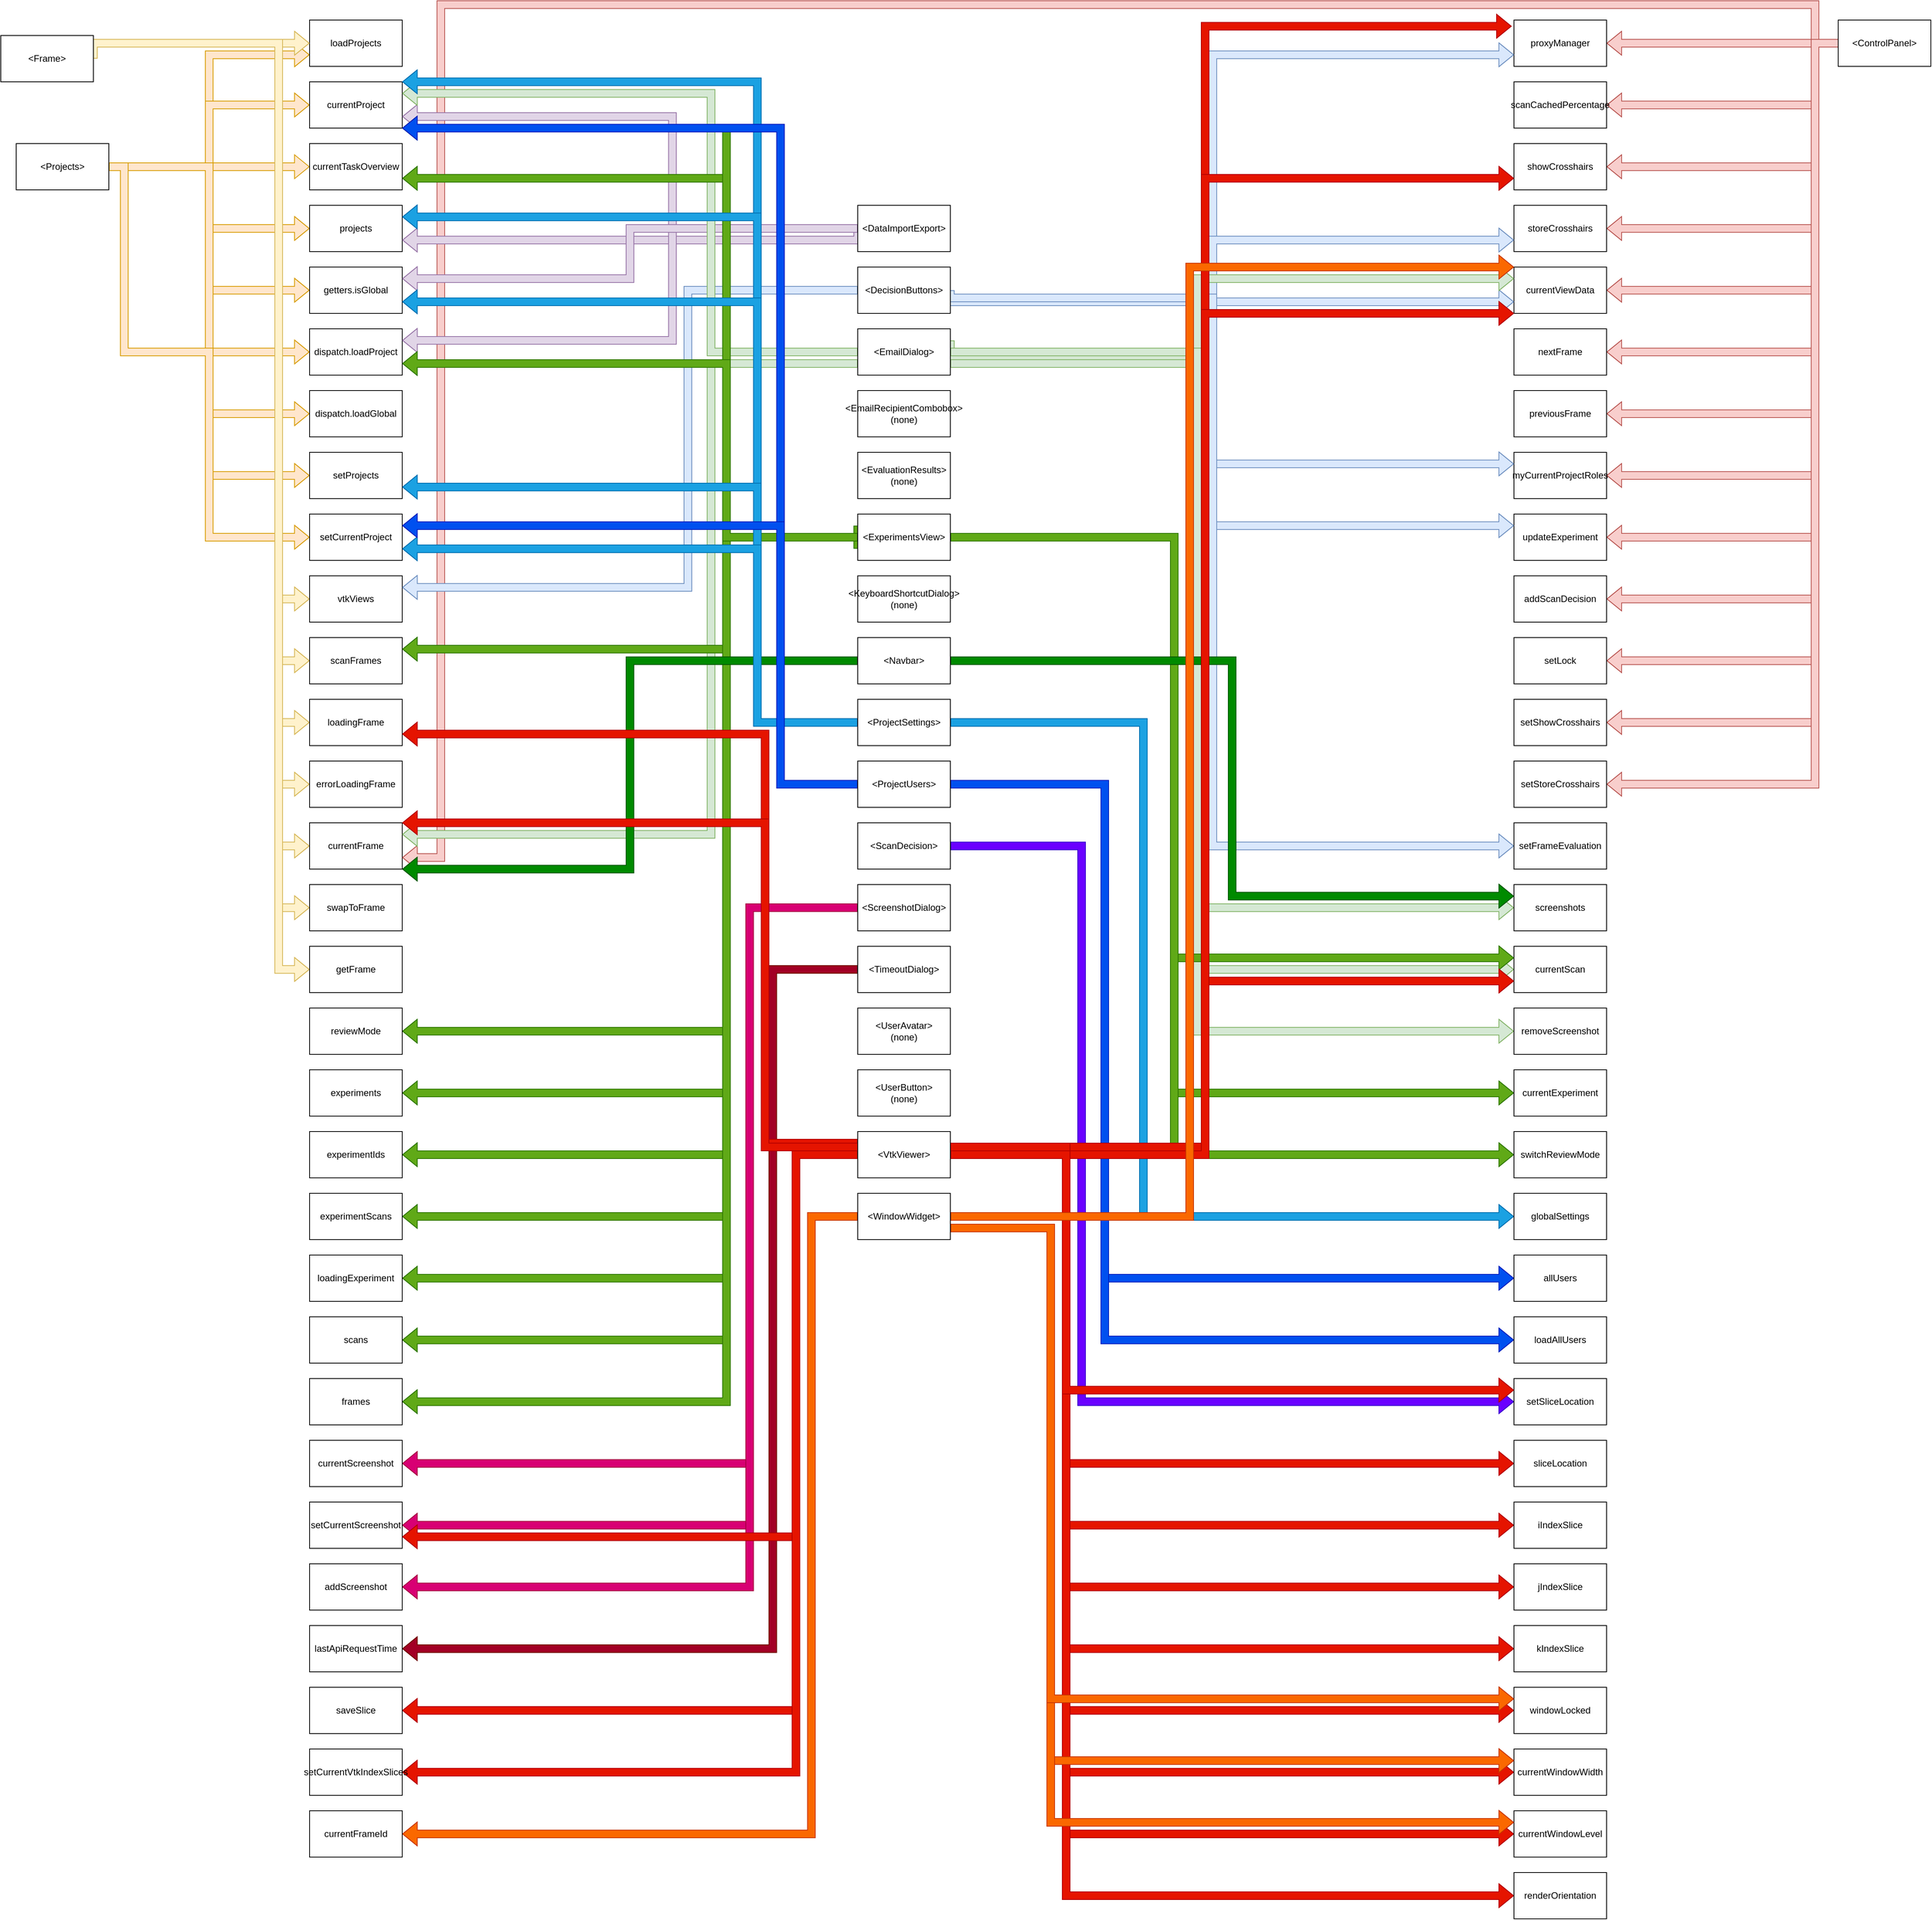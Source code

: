 <mxfile version="20.3.0" type="device"><diagram id="STYCwcufaMYKws5goXI0" name="Page-1"><mxGraphModel dx="2272" dy="865" grid="1" gridSize="10" guides="1" tooltips="1" connect="1" arrows="1" fold="1" page="1" pageScale="1" pageWidth="850" pageHeight="1100" math="0" shadow="0"><root><mxCell id="0"/><mxCell id="1" parent="0"/><mxCell id="YHGuRfukmw5gUgL0pwYY-11" style="edgeStyle=orthogonalEdgeStyle;rounded=0;orthogonalLoop=1;jettySize=auto;html=1;exitX=1;exitY=0.5;exitDx=0;exitDy=0;shape=flexArrow;fillColor=#ffe6cc;strokeColor=#d79b00;entryX=0;entryY=0.75;entryDx=0;entryDy=0;" parent="1" source="YHGuRfukmw5gUgL0pwYY-1" target="YHGuRfukmw5gUgL0pwYY-2" edge="1"><mxGeometry relative="1" as="geometry"/></mxCell><mxCell id="YHGuRfukmw5gUgL0pwYY-12" style="edgeStyle=orthogonalEdgeStyle;shape=flexArrow;rounded=0;orthogonalLoop=1;jettySize=auto;html=1;exitX=1;exitY=0.5;exitDx=0;exitDy=0;entryX=0;entryY=0.5;entryDx=0;entryDy=0;fillColor=#ffe6cc;strokeColor=#d79b00;" parent="1" source="YHGuRfukmw5gUgL0pwYY-1" target="YHGuRfukmw5gUgL0pwYY-3" edge="1"><mxGeometry relative="1" as="geometry"/></mxCell><mxCell id="YHGuRfukmw5gUgL0pwYY-14" style="edgeStyle=orthogonalEdgeStyle;shape=flexArrow;rounded=0;orthogonalLoop=1;jettySize=auto;html=1;exitX=1;exitY=0.5;exitDx=0;exitDy=0;entryX=0;entryY=0.5;entryDx=0;entryDy=0;fillColor=#ffe6cc;strokeColor=#d79b00;" parent="1" source="YHGuRfukmw5gUgL0pwYY-1" target="YHGuRfukmw5gUgL0pwYY-4" edge="1"><mxGeometry relative="1" as="geometry"/></mxCell><mxCell id="YHGuRfukmw5gUgL0pwYY-15" style="edgeStyle=orthogonalEdgeStyle;shape=flexArrow;rounded=0;orthogonalLoop=1;jettySize=auto;html=1;exitX=1;exitY=0.5;exitDx=0;exitDy=0;entryX=0;entryY=0.5;entryDx=0;entryDy=0;fillColor=#ffe6cc;strokeColor=#d79b00;" parent="1" source="YHGuRfukmw5gUgL0pwYY-1" target="YHGuRfukmw5gUgL0pwYY-5" edge="1"><mxGeometry relative="1" as="geometry"/></mxCell><mxCell id="YHGuRfukmw5gUgL0pwYY-16" style="edgeStyle=orthogonalEdgeStyle;shape=flexArrow;rounded=0;orthogonalLoop=1;jettySize=auto;html=1;exitX=1;exitY=0.5;exitDx=0;exitDy=0;entryX=0;entryY=0.5;entryDx=0;entryDy=0;fillColor=#ffe6cc;strokeColor=#d79b00;" parent="1" source="YHGuRfukmw5gUgL0pwYY-1" target="YHGuRfukmw5gUgL0pwYY-6" edge="1"><mxGeometry relative="1" as="geometry"/></mxCell><mxCell id="YHGuRfukmw5gUgL0pwYY-17" style="edgeStyle=orthogonalEdgeStyle;shape=flexArrow;rounded=0;orthogonalLoop=1;jettySize=auto;html=1;exitX=1;exitY=0.5;exitDx=0;exitDy=0;entryX=0;entryY=0.5;entryDx=0;entryDy=0;fillColor=#ffe6cc;strokeColor=#d79b00;" parent="1" source="YHGuRfukmw5gUgL0pwYY-1" target="YHGuRfukmw5gUgL0pwYY-7" edge="1"><mxGeometry relative="1" as="geometry"><Array as="points"><mxPoint x="-120" y="230"/><mxPoint x="-120" y="470"/></Array></mxGeometry></mxCell><mxCell id="YHGuRfukmw5gUgL0pwYY-18" style="edgeStyle=orthogonalEdgeStyle;shape=flexArrow;rounded=0;orthogonalLoop=1;jettySize=auto;html=1;exitX=1;exitY=0.5;exitDx=0;exitDy=0;entryX=0;entryY=0.5;entryDx=0;entryDy=0;fillColor=#ffe6cc;strokeColor=#d79b00;" parent="1" source="YHGuRfukmw5gUgL0pwYY-1" target="YHGuRfukmw5gUgL0pwYY-8" edge="1"><mxGeometry relative="1" as="geometry"/></mxCell><mxCell id="YHGuRfukmw5gUgL0pwYY-19" style="edgeStyle=orthogonalEdgeStyle;shape=flexArrow;rounded=0;orthogonalLoop=1;jettySize=auto;html=1;exitX=1;exitY=0.5;exitDx=0;exitDy=0;entryX=0;entryY=0.5;entryDx=0;entryDy=0;fillColor=#ffe6cc;strokeColor=#d79b00;" parent="1" source="YHGuRfukmw5gUgL0pwYY-1" target="YHGuRfukmw5gUgL0pwYY-9" edge="1"><mxGeometry relative="1" as="geometry"/></mxCell><mxCell id="YHGuRfukmw5gUgL0pwYY-20" style="edgeStyle=orthogonalEdgeStyle;shape=flexArrow;rounded=0;orthogonalLoop=1;jettySize=auto;html=1;exitX=1;exitY=0.5;exitDx=0;exitDy=0;entryX=0;entryY=0.5;entryDx=0;entryDy=0;fillColor=#ffe6cc;strokeColor=#d79b00;" parent="1" source="YHGuRfukmw5gUgL0pwYY-1" target="YHGuRfukmw5gUgL0pwYY-10" edge="1"><mxGeometry relative="1" as="geometry"><Array as="points"><mxPoint x="-230" y="230"/><mxPoint x="-230" y="470"/><mxPoint x="-120" y="470"/><mxPoint x="-120" y="710"/></Array></mxGeometry></mxCell><mxCell id="YHGuRfukmw5gUgL0pwYY-1" value="&amp;lt;Projects&amp;gt;" style="rounded=0;whiteSpace=wrap;html=1;" parent="1" vertex="1"><mxGeometry x="-370" y="200" width="120" height="60" as="geometry"/></mxCell><mxCell id="YHGuRfukmw5gUgL0pwYY-2" value="loadProjects" style="rounded=0;whiteSpace=wrap;html=1;" parent="1" vertex="1"><mxGeometry x="10" y="40" width="120" height="60" as="geometry"/></mxCell><mxCell id="YHGuRfukmw5gUgL0pwYY-3" value="currentProject" style="rounded=0;whiteSpace=wrap;html=1;" parent="1" vertex="1"><mxGeometry x="10" y="120" width="120" height="60" as="geometry"/></mxCell><mxCell id="YHGuRfukmw5gUgL0pwYY-4" value="currentTaskOverview" style="rounded=0;whiteSpace=wrap;html=1;" parent="1" vertex="1"><mxGeometry x="10" y="200" width="120" height="60" as="geometry"/></mxCell><mxCell id="YHGuRfukmw5gUgL0pwYY-5" value="projects" style="rounded=0;whiteSpace=wrap;html=1;" parent="1" vertex="1"><mxGeometry x="10" y="280" width="120" height="60" as="geometry"/></mxCell><mxCell id="YHGuRfukmw5gUgL0pwYY-6" value="getters.isGlobal" style="rounded=0;whiteSpace=wrap;html=1;" parent="1" vertex="1"><mxGeometry x="10" y="360" width="120" height="60" as="geometry"/></mxCell><mxCell id="YHGuRfukmw5gUgL0pwYY-7" value="dispatch.loadProject" style="rounded=0;whiteSpace=wrap;html=1;" parent="1" vertex="1"><mxGeometry x="10" y="440" width="120" height="60" as="geometry"/></mxCell><mxCell id="YHGuRfukmw5gUgL0pwYY-8" value="dispatch.loadGlobal" style="rounded=0;whiteSpace=wrap;html=1;" parent="1" vertex="1"><mxGeometry x="10" y="520" width="120" height="60" as="geometry"/></mxCell><mxCell id="YHGuRfukmw5gUgL0pwYY-9" value="setProjects" style="rounded=0;whiteSpace=wrap;html=1;" parent="1" vertex="1"><mxGeometry x="10" y="600" width="120" height="60" as="geometry"/></mxCell><mxCell id="YHGuRfukmw5gUgL0pwYY-10" value="setCurrentProject" style="rounded=0;whiteSpace=wrap;html=1;" parent="1" vertex="1"><mxGeometry x="10" y="680" width="120" height="60" as="geometry"/></mxCell><mxCell id="YHGuRfukmw5gUgL0pwYY-23" style="edgeStyle=orthogonalEdgeStyle;shape=flexArrow;rounded=0;orthogonalLoop=1;jettySize=auto;html=1;exitX=1;exitY=0.5;exitDx=0;exitDy=0;fillColor=#fff2cc;strokeColor=#d6b656;" parent="1" source="YHGuRfukmw5gUgL0pwYY-21" target="YHGuRfukmw5gUgL0pwYY-22" edge="1"><mxGeometry relative="1" as="geometry"><Array as="points"><mxPoint x="-270" y="70"/><mxPoint x="-30" y="70"/><mxPoint x="-30" y="790"/></Array></mxGeometry></mxCell><mxCell id="YHGuRfukmw5gUgL0pwYY-25" style="edgeStyle=orthogonalEdgeStyle;shape=flexArrow;rounded=0;orthogonalLoop=1;jettySize=auto;html=1;exitX=1;exitY=0.5;exitDx=0;exitDy=0;entryX=0;entryY=0.5;entryDx=0;entryDy=0;fillColor=#fff2cc;strokeColor=#d6b656;" parent="1" source="YHGuRfukmw5gUgL0pwYY-21" target="YHGuRfukmw5gUgL0pwYY-24" edge="1"><mxGeometry relative="1" as="geometry"><Array as="points"><mxPoint x="-270" y="70"/><mxPoint x="-30" y="70"/><mxPoint x="-30" y="870"/></Array></mxGeometry></mxCell><mxCell id="YHGuRfukmw5gUgL0pwYY-29" style="edgeStyle=orthogonalEdgeStyle;shape=flexArrow;rounded=0;orthogonalLoop=1;jettySize=auto;html=1;exitX=1;exitY=0.5;exitDx=0;exitDy=0;entryX=0;entryY=0.5;entryDx=0;entryDy=0;fillColor=#fff2cc;strokeColor=#d6b656;" parent="1" source="YHGuRfukmw5gUgL0pwYY-21" target="YHGuRfukmw5gUgL0pwYY-26" edge="1"><mxGeometry relative="1" as="geometry"><Array as="points"><mxPoint x="-270" y="70"/><mxPoint x="-30" y="70"/><mxPoint x="-30" y="950"/></Array></mxGeometry></mxCell><mxCell id="YHGuRfukmw5gUgL0pwYY-30" style="edgeStyle=orthogonalEdgeStyle;shape=flexArrow;rounded=0;orthogonalLoop=1;jettySize=auto;html=1;exitX=1;exitY=0.5;exitDx=0;exitDy=0;entryX=0;entryY=0.5;entryDx=0;entryDy=0;fillColor=#fff2cc;strokeColor=#d6b656;" parent="1" source="YHGuRfukmw5gUgL0pwYY-21" target="YHGuRfukmw5gUgL0pwYY-27" edge="1"><mxGeometry relative="1" as="geometry"><Array as="points"><mxPoint x="-270" y="70"/><mxPoint x="-30" y="70"/><mxPoint x="-30" y="1030"/></Array></mxGeometry></mxCell><mxCell id="YHGuRfukmw5gUgL0pwYY-31" style="edgeStyle=orthogonalEdgeStyle;shape=flexArrow;rounded=0;orthogonalLoop=1;jettySize=auto;html=1;exitX=1;exitY=0.5;exitDx=0;exitDy=0;entryX=0;entryY=0.5;entryDx=0;entryDy=0;fillColor=#fff2cc;strokeColor=#d6b656;" parent="1" source="YHGuRfukmw5gUgL0pwYY-21" target="YHGuRfukmw5gUgL0pwYY-28" edge="1"><mxGeometry relative="1" as="geometry"><Array as="points"><mxPoint x="-270" y="70"/><mxPoint x="-30" y="70"/><mxPoint x="-30" y="1110"/></Array></mxGeometry></mxCell><mxCell id="YHGuRfukmw5gUgL0pwYY-32" style="edgeStyle=orthogonalEdgeStyle;shape=flexArrow;rounded=0;orthogonalLoop=1;jettySize=auto;html=1;entryX=0;entryY=0.5;entryDx=0;entryDy=0;fillColor=#fff2cc;strokeColor=#d6b656;" parent="1" target="YHGuRfukmw5gUgL0pwYY-2" edge="1" source="YHGuRfukmw5gUgL0pwYY-21"><mxGeometry relative="1" as="geometry"><mxPoint x="710" y="150" as="sourcePoint"/><Array as="points"><mxPoint x="-190" y="70"/><mxPoint x="-190" y="70"/></Array></mxGeometry></mxCell><mxCell id="YHGuRfukmw5gUgL0pwYY-35" style="edgeStyle=orthogonalEdgeStyle;shape=flexArrow;rounded=0;orthogonalLoop=1;jettySize=auto;html=1;exitX=1;exitY=0.5;exitDx=0;exitDy=0;entryX=0;entryY=0.5;entryDx=0;entryDy=0;fillColor=#fff2cc;strokeColor=#d6b656;" parent="1" source="YHGuRfukmw5gUgL0pwYY-21" target="YHGuRfukmw5gUgL0pwYY-33" edge="1"><mxGeometry relative="1" as="geometry"><Array as="points"><mxPoint x="-270" y="70"/><mxPoint x="-30" y="70"/><mxPoint x="-30" y="1190"/></Array></mxGeometry></mxCell><mxCell id="YHGuRfukmw5gUgL0pwYY-36" style="edgeStyle=orthogonalEdgeStyle;shape=flexArrow;rounded=0;orthogonalLoop=1;jettySize=auto;html=1;exitX=1;exitY=0.5;exitDx=0;exitDy=0;entryX=0;entryY=0.5;entryDx=0;entryDy=0;fillColor=#fff2cc;strokeColor=#d6b656;" parent="1" source="YHGuRfukmw5gUgL0pwYY-21" target="YHGuRfukmw5gUgL0pwYY-34" edge="1"><mxGeometry relative="1" as="geometry"><Array as="points"><mxPoint x="-270" y="70"/><mxPoint x="-30" y="70"/><mxPoint x="-30" y="1270"/></Array></mxGeometry></mxCell><mxCell id="YHGuRfukmw5gUgL0pwYY-21" value="&amp;lt;Frame&amp;gt;" style="rounded=0;whiteSpace=wrap;html=1;" parent="1" vertex="1"><mxGeometry x="-390" y="60" width="120" height="60" as="geometry"/></mxCell><mxCell id="YHGuRfukmw5gUgL0pwYY-22" value="vtkViews" style="rounded=0;whiteSpace=wrap;html=1;" parent="1" vertex="1"><mxGeometry x="10" y="760" width="120" height="60" as="geometry"/></mxCell><mxCell id="YHGuRfukmw5gUgL0pwYY-24" value="scanFrames" style="rounded=0;whiteSpace=wrap;html=1;" parent="1" vertex="1"><mxGeometry x="10" y="840" width="120" height="60" as="geometry"/></mxCell><mxCell id="YHGuRfukmw5gUgL0pwYY-26" value="loadingFrame" style="rounded=0;whiteSpace=wrap;html=1;" parent="1" vertex="1"><mxGeometry x="10" y="920" width="120" height="60" as="geometry"/></mxCell><mxCell id="YHGuRfukmw5gUgL0pwYY-27" value="errorLoadingFrame" style="rounded=0;whiteSpace=wrap;html=1;" parent="1" vertex="1"><mxGeometry x="10" y="1000" width="120" height="60" as="geometry"/></mxCell><mxCell id="YHGuRfukmw5gUgL0pwYY-28" value="currentFrame" style="rounded=0;whiteSpace=wrap;html=1;" parent="1" vertex="1"><mxGeometry x="10" y="1080" width="120" height="60" as="geometry"/></mxCell><mxCell id="YHGuRfukmw5gUgL0pwYY-33" value="swapToFrame" style="rounded=0;whiteSpace=wrap;html=1;" parent="1" vertex="1"><mxGeometry x="10" y="1160" width="120" height="60" as="geometry"/></mxCell><mxCell id="YHGuRfukmw5gUgL0pwYY-34" value="getFrame" style="rounded=0;whiteSpace=wrap;html=1;" parent="1" vertex="1"><mxGeometry x="10" y="1240" width="120" height="60" as="geometry"/></mxCell><mxCell id="YHGuRfukmw5gUgL0pwYY-39" style="edgeStyle=orthogonalEdgeStyle;shape=flexArrow;rounded=0;orthogonalLoop=1;jettySize=auto;html=1;exitX=0;exitY=0.5;exitDx=0;exitDy=0;entryX=1;entryY=0.5;entryDx=0;entryDy=0;fillColor=#f8cecc;strokeColor=#b85450;" parent="1" source="YHGuRfukmw5gUgL0pwYY-37" target="YHGuRfukmw5gUgL0pwYY-38" edge="1"><mxGeometry relative="1" as="geometry"><Array as="points"><mxPoint x="1920" y="70"/><mxPoint x="1920" y="70"/></Array></mxGeometry></mxCell><mxCell id="YHGuRfukmw5gUgL0pwYY-47" style="edgeStyle=orthogonalEdgeStyle;shape=flexArrow;rounded=0;orthogonalLoop=1;jettySize=auto;html=1;exitX=1;exitY=0.5;exitDx=0;exitDy=0;entryX=1;entryY=0.5;entryDx=0;entryDy=0;fillColor=#f8cecc;strokeColor=#b85450;" parent="1" source="YHGuRfukmw5gUgL0pwYY-37" target="YHGuRfukmw5gUgL0pwYY-41" edge="1"><mxGeometry relative="1" as="geometry"><Array as="points"><mxPoint x="1960" y="70"/><mxPoint x="1960" y="150"/></Array></mxGeometry></mxCell><mxCell id="YHGuRfukmw5gUgL0pwYY-48" style="edgeStyle=orthogonalEdgeStyle;shape=flexArrow;rounded=0;orthogonalLoop=1;jettySize=auto;html=1;exitX=1;exitY=0.5;exitDx=0;exitDy=0;fillColor=#f8cecc;strokeColor=#b85450;entryX=1;entryY=0.5;entryDx=0;entryDy=0;" parent="1" source="YHGuRfukmw5gUgL0pwYY-37" target="YHGuRfukmw5gUgL0pwYY-40" edge="1"><mxGeometry relative="1" as="geometry"><Array as="points"><mxPoint x="1960" y="70"/><mxPoint x="1960" y="230"/></Array></mxGeometry></mxCell><mxCell id="YHGuRfukmw5gUgL0pwYY-49" style="edgeStyle=orthogonalEdgeStyle;shape=flexArrow;rounded=0;orthogonalLoop=1;jettySize=auto;html=1;exitX=1;exitY=0.5;exitDx=0;exitDy=0;entryX=1;entryY=0.5;entryDx=0;entryDy=0;fillColor=#f8cecc;strokeColor=#b85450;" parent="1" source="YHGuRfukmw5gUgL0pwYY-37" target="YHGuRfukmw5gUgL0pwYY-42" edge="1"><mxGeometry relative="1" as="geometry"><Array as="points"><mxPoint x="1960" y="70"/><mxPoint x="1960" y="310"/></Array></mxGeometry></mxCell><mxCell id="YHGuRfukmw5gUgL0pwYY-50" style="edgeStyle=orthogonalEdgeStyle;shape=flexArrow;rounded=0;orthogonalLoop=1;jettySize=auto;html=1;exitX=1;exitY=0.5;exitDx=0;exitDy=0;entryX=1;entryY=0.5;entryDx=0;entryDy=0;fillColor=#f8cecc;strokeColor=#b85450;" parent="1" source="YHGuRfukmw5gUgL0pwYY-37" target="YHGuRfukmw5gUgL0pwYY-43" edge="1"><mxGeometry relative="1" as="geometry"><Array as="points"><mxPoint x="1960" y="70"/><mxPoint x="1960" y="390"/></Array></mxGeometry></mxCell><mxCell id="YHGuRfukmw5gUgL0pwYY-51" style="edgeStyle=orthogonalEdgeStyle;shape=flexArrow;rounded=0;orthogonalLoop=1;jettySize=auto;html=1;exitX=1;exitY=0.5;exitDx=0;exitDy=0;entryX=1;entryY=0.5;entryDx=0;entryDy=0;fillColor=#f8cecc;strokeColor=#b85450;" parent="1" source="YHGuRfukmw5gUgL0pwYY-37" target="YHGuRfukmw5gUgL0pwYY-44" edge="1"><mxGeometry relative="1" as="geometry"><Array as="points"><mxPoint x="1960" y="70"/><mxPoint x="1960" y="470"/></Array></mxGeometry></mxCell><mxCell id="YHGuRfukmw5gUgL0pwYY-52" style="edgeStyle=orthogonalEdgeStyle;shape=flexArrow;rounded=0;orthogonalLoop=1;jettySize=auto;html=1;exitX=1;exitY=0.5;exitDx=0;exitDy=0;entryX=1;entryY=0.5;entryDx=0;entryDy=0;fillColor=#f8cecc;strokeColor=#b85450;" parent="1" source="YHGuRfukmw5gUgL0pwYY-37" target="YHGuRfukmw5gUgL0pwYY-45" edge="1"><mxGeometry relative="1" as="geometry"><Array as="points"><mxPoint x="1960" y="70"/><mxPoint x="1960" y="550"/></Array></mxGeometry></mxCell><mxCell id="YHGuRfukmw5gUgL0pwYY-53" style="edgeStyle=orthogonalEdgeStyle;shape=flexArrow;rounded=0;orthogonalLoop=1;jettySize=auto;html=1;exitX=0;exitY=0.5;exitDx=0;exitDy=0;entryX=1;entryY=0.5;entryDx=0;entryDy=0;fillColor=#f8cecc;strokeColor=#b85450;" parent="1" source="YHGuRfukmw5gUgL0pwYY-37" target="YHGuRfukmw5gUgL0pwYY-46" edge="1"><mxGeometry relative="1" as="geometry"><Array as="points"><mxPoint x="1960" y="630"/></Array></mxGeometry></mxCell><mxCell id="YHGuRfukmw5gUgL0pwYY-54" style="edgeStyle=orthogonalEdgeStyle;shape=flexArrow;rounded=0;orthogonalLoop=1;jettySize=auto;html=1;exitX=0;exitY=0.5;exitDx=0;exitDy=0;entryX=1;entryY=0.75;entryDx=0;entryDy=0;fillColor=#f8cecc;strokeColor=#b85450;" parent="1" source="YHGuRfukmw5gUgL0pwYY-37" target="YHGuRfukmw5gUgL0pwYY-28" edge="1"><mxGeometry relative="1" as="geometry"><Array as="points"><mxPoint x="1960" y="70"/><mxPoint x="1960" y="20"/><mxPoint x="180" y="20"/><mxPoint x="180" y="1125"/></Array></mxGeometry></mxCell><mxCell id="YHGuRfukmw5gUgL0pwYY-59" style="edgeStyle=orthogonalEdgeStyle;shape=flexArrow;rounded=0;orthogonalLoop=1;jettySize=auto;html=1;exitX=1;exitY=0.5;exitDx=0;exitDy=0;entryX=1;entryY=0.5;entryDx=0;entryDy=0;fillColor=#f8cecc;strokeColor=#b85450;" parent="1" source="YHGuRfukmw5gUgL0pwYY-37" target="YHGuRfukmw5gUgL0pwYY-58" edge="1"><mxGeometry relative="1" as="geometry"><Array as="points"><mxPoint x="1960" y="70"/><mxPoint x="1960" y="710"/></Array></mxGeometry></mxCell><mxCell id="YHGuRfukmw5gUgL0pwYY-60" style="edgeStyle=orthogonalEdgeStyle;shape=flexArrow;rounded=0;orthogonalLoop=1;jettySize=auto;html=1;exitX=1;exitY=0.5;exitDx=0;exitDy=0;entryX=1;entryY=0.5;entryDx=0;entryDy=0;fillColor=#f8cecc;strokeColor=#b85450;" parent="1" source="YHGuRfukmw5gUgL0pwYY-37" target="YHGuRfukmw5gUgL0pwYY-57" edge="1"><mxGeometry relative="1" as="geometry"><Array as="points"><mxPoint x="1960" y="70"/><mxPoint x="1960" y="790"/></Array></mxGeometry></mxCell><mxCell id="YHGuRfukmw5gUgL0pwYY-64" style="edgeStyle=orthogonalEdgeStyle;shape=flexArrow;rounded=0;orthogonalLoop=1;jettySize=auto;html=1;exitX=1;exitY=0.5;exitDx=0;exitDy=0;entryX=1;entryY=0.5;entryDx=0;entryDy=0;fillColor=#f8cecc;strokeColor=#b85450;" parent="1" source="YHGuRfukmw5gUgL0pwYY-37" target="YHGuRfukmw5gUgL0pwYY-61" edge="1"><mxGeometry relative="1" as="geometry"><Array as="points"><mxPoint x="1960" y="70"/><mxPoint x="1960" y="870"/></Array></mxGeometry></mxCell><mxCell id="YHGuRfukmw5gUgL0pwYY-65" style="edgeStyle=orthogonalEdgeStyle;shape=flexArrow;rounded=0;orthogonalLoop=1;jettySize=auto;html=1;exitX=1;exitY=0.5;exitDx=0;exitDy=0;entryX=1;entryY=0.5;entryDx=0;entryDy=0;fillColor=#f8cecc;strokeColor=#b85450;" parent="1" source="YHGuRfukmw5gUgL0pwYY-37" target="YHGuRfukmw5gUgL0pwYY-62" edge="1"><mxGeometry relative="1" as="geometry"><Array as="points"><mxPoint x="1960" y="70"/><mxPoint x="1960" y="950"/></Array></mxGeometry></mxCell><mxCell id="YHGuRfukmw5gUgL0pwYY-66" style="edgeStyle=orthogonalEdgeStyle;shape=flexArrow;rounded=0;orthogonalLoop=1;jettySize=auto;html=1;exitX=1;exitY=0.5;exitDx=0;exitDy=0;entryX=1;entryY=0.5;entryDx=0;entryDy=0;fillColor=#f8cecc;strokeColor=#b85450;" parent="1" source="YHGuRfukmw5gUgL0pwYY-37" target="YHGuRfukmw5gUgL0pwYY-63" edge="1"><mxGeometry relative="1" as="geometry"><Array as="points"><mxPoint x="1960" y="70"/><mxPoint x="1960" y="1030"/></Array></mxGeometry></mxCell><mxCell id="YHGuRfukmw5gUgL0pwYY-37" value="&amp;lt;ControlPanel&amp;gt;" style="rounded=0;whiteSpace=wrap;html=1;" parent="1" vertex="1"><mxGeometry x="1990" y="40" width="120" height="60" as="geometry"/></mxCell><mxCell id="YHGuRfukmw5gUgL0pwYY-38" value="proxyManager" style="rounded=0;whiteSpace=wrap;html=1;" parent="1" vertex="1"><mxGeometry x="1570" y="40" width="120" height="60" as="geometry"/></mxCell><mxCell id="YHGuRfukmw5gUgL0pwYY-40" value="showCrosshairs" style="rounded=0;whiteSpace=wrap;html=1;" parent="1" vertex="1"><mxGeometry x="1570" y="200" width="120" height="60" as="geometry"/></mxCell><mxCell id="YHGuRfukmw5gUgL0pwYY-41" value="scanCachedPercentage" style="rounded=0;whiteSpace=wrap;html=1;" parent="1" vertex="1"><mxGeometry x="1570" y="120" width="120" height="60" as="geometry"/></mxCell><mxCell id="YHGuRfukmw5gUgL0pwYY-42" value="storeCrosshairs" style="rounded=0;whiteSpace=wrap;html=1;" parent="1" vertex="1"><mxGeometry x="1570" y="280" width="120" height="60" as="geometry"/></mxCell><mxCell id="YHGuRfukmw5gUgL0pwYY-43" value="currentViewData" style="rounded=0;whiteSpace=wrap;html=1;" parent="1" vertex="1"><mxGeometry x="1570" y="360" width="120" height="60" as="geometry"/></mxCell><mxCell id="YHGuRfukmw5gUgL0pwYY-44" value="nextFrame" style="rounded=0;whiteSpace=wrap;html=1;" parent="1" vertex="1"><mxGeometry x="1570" y="440" width="120" height="60" as="geometry"/></mxCell><mxCell id="YHGuRfukmw5gUgL0pwYY-45" value="previousFrame" style="rounded=0;whiteSpace=wrap;html=1;" parent="1" vertex="1"><mxGeometry x="1570" y="520" width="120" height="60" as="geometry"/></mxCell><mxCell id="YHGuRfukmw5gUgL0pwYY-46" value="myCurrentProjectRoles" style="rounded=0;whiteSpace=wrap;html=1;" parent="1" vertex="1"><mxGeometry x="1570" y="600" width="120" height="60" as="geometry"/></mxCell><mxCell id="YHGuRfukmw5gUgL0pwYY-57" value="addScanDecision" style="rounded=0;whiteSpace=wrap;html=1;" parent="1" vertex="1"><mxGeometry x="1570" y="760" width="120" height="60" as="geometry"/></mxCell><mxCell id="YHGuRfukmw5gUgL0pwYY-58" value="updateExperiment" style="rounded=0;whiteSpace=wrap;html=1;" parent="1" vertex="1"><mxGeometry x="1570" y="680" width="120" height="60" as="geometry"/></mxCell><mxCell id="YHGuRfukmw5gUgL0pwYY-61" value="setLock" style="rounded=0;whiteSpace=wrap;html=1;" parent="1" vertex="1"><mxGeometry x="1570" y="840" width="120" height="60" as="geometry"/></mxCell><mxCell id="YHGuRfukmw5gUgL0pwYY-62" value="setShowCrosshairs" style="rounded=0;whiteSpace=wrap;html=1;" parent="1" vertex="1"><mxGeometry x="1570" y="920" width="120" height="60" as="geometry"/></mxCell><mxCell id="YHGuRfukmw5gUgL0pwYY-63" value="setStoreCrosshairs" style="rounded=0;whiteSpace=wrap;html=1;" parent="1" vertex="1"><mxGeometry x="1570" y="1000" width="120" height="60" as="geometry"/></mxCell><mxCell id="YHGuRfukmw5gUgL0pwYY-68" style="edgeStyle=orthogonalEdgeStyle;shape=flexArrow;rounded=0;orthogonalLoop=1;jettySize=auto;html=1;exitX=0;exitY=0.5;exitDx=0;exitDy=0;entryX=1;entryY=0.75;entryDx=0;entryDy=0;fillColor=#e1d5e7;strokeColor=#9673a6;" parent="1" source="YHGuRfukmw5gUgL0pwYY-67" target="YHGuRfukmw5gUgL0pwYY-3" edge="1"><mxGeometry relative="1" as="geometry"><Array as="points"><mxPoint x="480" y="310"/><mxPoint x="480" y="165"/></Array></mxGeometry></mxCell><mxCell id="YHGuRfukmw5gUgL0pwYY-69" style="edgeStyle=orthogonalEdgeStyle;shape=flexArrow;rounded=0;orthogonalLoop=1;jettySize=auto;html=1;exitX=0;exitY=0.5;exitDx=0;exitDy=0;entryX=1;entryY=0.75;entryDx=0;entryDy=0;fillColor=#e1d5e7;strokeColor=#9673a6;" parent="1" source="YHGuRfukmw5gUgL0pwYY-67" target="YHGuRfukmw5gUgL0pwYY-5" edge="1"><mxGeometry relative="1" as="geometry"><Array as="points"><mxPoint x="720" y="325"/></Array></mxGeometry></mxCell><mxCell id="YHGuRfukmw5gUgL0pwYY-70" style="edgeStyle=orthogonalEdgeStyle;shape=flexArrow;rounded=0;orthogonalLoop=1;jettySize=auto;html=1;exitX=0;exitY=0.5;exitDx=0;exitDy=0;entryX=1;entryY=0.25;entryDx=0;entryDy=0;fillColor=#e1d5e7;strokeColor=#9673a6;" parent="1" source="YHGuRfukmw5gUgL0pwYY-67" target="YHGuRfukmw5gUgL0pwYY-7" edge="1"><mxGeometry relative="1" as="geometry"><Array as="points"><mxPoint x="480" y="310"/><mxPoint x="480" y="455"/></Array></mxGeometry></mxCell><mxCell id="YHGuRfukmw5gUgL0pwYY-71" style="edgeStyle=orthogonalEdgeStyle;shape=flexArrow;rounded=0;orthogonalLoop=1;jettySize=auto;html=1;exitX=0;exitY=0.5;exitDx=0;exitDy=0;entryX=1;entryY=0.25;entryDx=0;entryDy=0;fillColor=#e1d5e7;strokeColor=#9673a6;" parent="1" source="YHGuRfukmw5gUgL0pwYY-67" target="YHGuRfukmw5gUgL0pwYY-6" edge="1"><mxGeometry relative="1" as="geometry"/></mxCell><mxCell id="YHGuRfukmw5gUgL0pwYY-67" value="&amp;lt;DataImportExport&amp;gt;" style="rounded=0;whiteSpace=wrap;html=1;" parent="1" vertex="1"><mxGeometry x="720" y="280" width="120" height="60" as="geometry"/></mxCell><mxCell id="YHGuRfukmw5gUgL0pwYY-73" style="edgeStyle=orthogonalEdgeStyle;shape=flexArrow;rounded=0;orthogonalLoop=1;jettySize=auto;html=1;exitX=1;exitY=0.5;exitDx=0;exitDy=0;entryX=0;entryY=0.75;entryDx=0;entryDy=0;fillColor=#dae8fc;strokeColor=#6c8ebf;" parent="1" source="YHGuRfukmw5gUgL0pwYY-72" target="YHGuRfukmw5gUgL0pwYY-43" edge="1"><mxGeometry relative="1" as="geometry"><Array as="points"><mxPoint x="840" y="405"/></Array></mxGeometry></mxCell><mxCell id="YHGuRfukmw5gUgL0pwYY-76" style="edgeStyle=orthogonalEdgeStyle;shape=flexArrow;rounded=0;orthogonalLoop=1;jettySize=auto;html=1;exitX=1;exitY=0.5;exitDx=0;exitDy=0;entryX=0;entryY=0.75;entryDx=0;entryDy=0;fillColor=#dae8fc;strokeColor=#6c8ebf;" parent="1" source="YHGuRfukmw5gUgL0pwYY-72" target="YHGuRfukmw5gUgL0pwYY-38" edge="1"><mxGeometry relative="1" as="geometry"><Array as="points"><mxPoint x="840" y="400"/><mxPoint x="1180" y="400"/><mxPoint x="1180" y="85"/></Array></mxGeometry></mxCell><mxCell id="YHGuRfukmw5gUgL0pwYY-77" style="edgeStyle=orthogonalEdgeStyle;shape=flexArrow;rounded=0;orthogonalLoop=1;jettySize=auto;html=1;exitX=0;exitY=0.5;exitDx=0;exitDy=0;entryX=1;entryY=0.25;entryDx=0;entryDy=0;fillColor=#dae8fc;strokeColor=#6c8ebf;" parent="1" source="YHGuRfukmw5gUgL0pwYY-72" target="YHGuRfukmw5gUgL0pwYY-22" edge="1"><mxGeometry relative="1" as="geometry"><Array as="points"><mxPoint x="500" y="390"/><mxPoint x="500" y="775"/></Array></mxGeometry></mxCell><mxCell id="YHGuRfukmw5gUgL0pwYY-78" style="edgeStyle=orthogonalEdgeStyle;shape=flexArrow;rounded=0;orthogonalLoop=1;jettySize=auto;html=1;entryX=0;entryY=0.75;entryDx=0;entryDy=0;fillColor=#dae8fc;strokeColor=#6c8ebf;" parent="1" source="YHGuRfukmw5gUgL0pwYY-72" target="YHGuRfukmw5gUgL0pwYY-42" edge="1"><mxGeometry relative="1" as="geometry"><Array as="points"><mxPoint x="1180" y="400"/><mxPoint x="1180" y="325"/></Array></mxGeometry></mxCell><mxCell id="YHGuRfukmw5gUgL0pwYY-79" style="edgeStyle=orthogonalEdgeStyle;shape=flexArrow;rounded=0;orthogonalLoop=1;jettySize=auto;html=1;exitX=1;exitY=0.5;exitDx=0;exitDy=0;entryX=0;entryY=0.25;entryDx=0;entryDy=0;fillColor=#dae8fc;strokeColor=#6c8ebf;" parent="1" source="YHGuRfukmw5gUgL0pwYY-72" target="YHGuRfukmw5gUgL0pwYY-46" edge="1"><mxGeometry relative="1" as="geometry"><Array as="points"><mxPoint x="840" y="400"/><mxPoint x="1180" y="400"/><mxPoint x="1180" y="615"/></Array></mxGeometry></mxCell><mxCell id="YHGuRfukmw5gUgL0pwYY-80" style="edgeStyle=orthogonalEdgeStyle;shape=flexArrow;rounded=0;orthogonalLoop=1;jettySize=auto;html=1;exitX=1;exitY=0.5;exitDx=0;exitDy=0;entryX=0;entryY=0.25;entryDx=0;entryDy=0;fillColor=#dae8fc;strokeColor=#6c8ebf;" parent="1" source="YHGuRfukmw5gUgL0pwYY-72" target="YHGuRfukmw5gUgL0pwYY-58" edge="1"><mxGeometry relative="1" as="geometry"><Array as="points"><mxPoint x="840" y="400"/><mxPoint x="1180" y="400"/><mxPoint x="1180" y="695"/></Array></mxGeometry></mxCell><mxCell id="YHGuRfukmw5gUgL0pwYY-82" style="edgeStyle=orthogonalEdgeStyle;shape=flexArrow;rounded=0;orthogonalLoop=1;jettySize=auto;html=1;exitX=1;exitY=0.5;exitDx=0;exitDy=0;entryX=0;entryY=0.5;entryDx=0;entryDy=0;fillColor=#dae8fc;strokeColor=#6c8ebf;" parent="1" source="YHGuRfukmw5gUgL0pwYY-72" target="YHGuRfukmw5gUgL0pwYY-81" edge="1"><mxGeometry relative="1" as="geometry"><Array as="points"><mxPoint x="840" y="400"/><mxPoint x="1180" y="400"/><mxPoint x="1180" y="1110"/></Array></mxGeometry></mxCell><mxCell id="YHGuRfukmw5gUgL0pwYY-72" value="&amp;lt;DecisionButtons&amp;gt;" style="rounded=0;whiteSpace=wrap;html=1;" parent="1" vertex="1"><mxGeometry x="720" y="360" width="120" height="60" as="geometry"/></mxCell><mxCell id="YHGuRfukmw5gUgL0pwYY-81" value="setFrameEvaluation" style="rounded=0;whiteSpace=wrap;html=1;" parent="1" vertex="1"><mxGeometry x="1570" y="1080" width="120" height="60" as="geometry"/></mxCell><mxCell id="YHGuRfukmw5gUgL0pwYY-86" style="edgeStyle=orthogonalEdgeStyle;shape=flexArrow;rounded=0;orthogonalLoop=1;jettySize=auto;html=1;exitX=1;exitY=0.5;exitDx=0;exitDy=0;entryX=0;entryY=0.5;entryDx=0;entryDy=0;fillColor=#d5e8d4;strokeColor=#82b366;" parent="1" source="YHGuRfukmw5gUgL0pwYY-83" target="YHGuRfukmw5gUgL0pwYY-85" edge="1"><mxGeometry relative="1" as="geometry"><Array as="points"><mxPoint x="840" y="480"/><mxPoint x="1160" y="480"/><mxPoint x="1160" y="1190"/></Array></mxGeometry></mxCell><mxCell id="YHGuRfukmw5gUgL0pwYY-87" style="edgeStyle=orthogonalEdgeStyle;shape=flexArrow;rounded=0;orthogonalLoop=1;jettySize=auto;html=1;exitX=1;exitY=0.25;exitDx=0;exitDy=0;entryX=0;entryY=0.25;entryDx=0;entryDy=0;fillColor=#d5e8d4;strokeColor=#82b366;" parent="1" source="YHGuRfukmw5gUgL0pwYY-83" target="YHGuRfukmw5gUgL0pwYY-43" edge="1"><mxGeometry relative="1" as="geometry"><Array as="points"><mxPoint x="840" y="480"/><mxPoint x="1160" y="480"/><mxPoint x="1160" y="375"/></Array></mxGeometry></mxCell><mxCell id="YHGuRfukmw5gUgL0pwYY-89" style="edgeStyle=orthogonalEdgeStyle;shape=flexArrow;rounded=0;orthogonalLoop=1;jettySize=auto;html=1;exitX=0;exitY=0.5;exitDx=0;exitDy=0;entryX=1;entryY=0.25;entryDx=0;entryDy=0;fillColor=#d5e8d4;strokeColor=#82b366;" parent="1" source="YHGuRfukmw5gUgL0pwYY-83" target="YHGuRfukmw5gUgL0pwYY-3" edge="1"><mxGeometry relative="1" as="geometry"><Array as="points"><mxPoint x="530" y="470"/><mxPoint x="530" y="135"/></Array></mxGeometry></mxCell><mxCell id="YHGuRfukmw5gUgL0pwYY-90" style="edgeStyle=orthogonalEdgeStyle;shape=flexArrow;rounded=0;orthogonalLoop=1;jettySize=auto;html=1;exitX=0;exitY=0.75;exitDx=0;exitDy=0;entryX=1;entryY=0.25;entryDx=0;entryDy=0;fillColor=#d5e8d4;strokeColor=#82b366;" parent="1" source="YHGuRfukmw5gUgL0pwYY-83" target="YHGuRfukmw5gUgL0pwYY-28" edge="1"><mxGeometry relative="1" as="geometry"><Array as="points"><mxPoint x="530" y="485"/><mxPoint x="530" y="1095"/></Array></mxGeometry></mxCell><mxCell id="YHGuRfukmw5gUgL0pwYY-91" style="edgeStyle=orthogonalEdgeStyle;shape=flexArrow;rounded=0;orthogonalLoop=1;jettySize=auto;html=1;exitX=1;exitY=0.75;exitDx=0;exitDy=0;entryX=0;entryY=0.5;entryDx=0;entryDy=0;fillColor=#d5e8d4;strokeColor=#82b366;" parent="1" source="YHGuRfukmw5gUgL0pwYY-83" target="YHGuRfukmw5gUgL0pwYY-84" edge="1"><mxGeometry relative="1" as="geometry"><Array as="points"><mxPoint x="1160" y="485"/><mxPoint x="1160" y="1270"/></Array></mxGeometry></mxCell><mxCell id="YHGuRfukmw5gUgL0pwYY-93" style="edgeStyle=orthogonalEdgeStyle;shape=flexArrow;rounded=0;orthogonalLoop=1;jettySize=auto;html=1;exitX=1;exitY=0.5;exitDx=0;exitDy=0;entryX=0;entryY=0.5;entryDx=0;entryDy=0;fillColor=#d5e8d4;strokeColor=#82b366;" parent="1" source="YHGuRfukmw5gUgL0pwYY-83" target="YHGuRfukmw5gUgL0pwYY-92" edge="1"><mxGeometry relative="1" as="geometry"><Array as="points"><mxPoint x="1160" y="470"/><mxPoint x="1160" y="1350"/></Array></mxGeometry></mxCell><mxCell id="YHGuRfukmw5gUgL0pwYY-83" value="&amp;lt;EmailDialog&amp;gt;" style="rounded=0;whiteSpace=wrap;html=1;" parent="1" vertex="1"><mxGeometry x="720" y="440" width="120" height="60" as="geometry"/></mxCell><mxCell id="YHGuRfukmw5gUgL0pwYY-84" value="currentScan" style="rounded=0;whiteSpace=wrap;html=1;" parent="1" vertex="1"><mxGeometry x="1570" y="1240" width="120" height="60" as="geometry"/></mxCell><mxCell id="YHGuRfukmw5gUgL0pwYY-85" value="screenshots" style="rounded=0;whiteSpace=wrap;html=1;" parent="1" vertex="1"><mxGeometry x="1570" y="1160" width="120" height="60" as="geometry"/></mxCell><mxCell id="YHGuRfukmw5gUgL0pwYY-92" value="removeScreenshot" style="rounded=0;whiteSpace=wrap;html=1;" parent="1" vertex="1"><mxGeometry x="1570" y="1320" width="120" height="60" as="geometry"/></mxCell><mxCell id="YHGuRfukmw5gUgL0pwYY-94" value="&amp;lt;EmailRecipientCombobox&amp;gt;&lt;br&gt;(none)" style="rounded=0;whiteSpace=wrap;html=1;" parent="1" vertex="1"><mxGeometry x="720" y="520" width="120" height="60" as="geometry"/></mxCell><mxCell id="YHGuRfukmw5gUgL0pwYY-95" value="&amp;lt;EvaluationResults&amp;gt;&lt;br&gt;(none)" style="rounded=0;whiteSpace=wrap;html=1;" parent="1" vertex="1"><mxGeometry x="720" y="600" width="120" height="60" as="geometry"/></mxCell><mxCell id="YHGuRfukmw5gUgL0pwYY-98" style="edgeStyle=orthogonalEdgeStyle;shape=flexArrow;rounded=0;orthogonalLoop=1;jettySize=auto;html=1;exitX=0;exitY=0.5;exitDx=0;exitDy=0;entryX=1;entryY=0.5;entryDx=0;entryDy=0;fillColor=#60a917;strokeColor=#2D7600;" parent="1" source="YHGuRfukmw5gUgL0pwYY-96" target="YHGuRfukmw5gUgL0pwYY-97" edge="1"><mxGeometry relative="1" as="geometry"><Array as="points"><mxPoint x="550" y="710"/><mxPoint x="550" y="1350"/></Array></mxGeometry></mxCell><mxCell id="YHGuRfukmw5gUgL0pwYY-100" style="edgeStyle=orthogonalEdgeStyle;shape=flexArrow;rounded=0;orthogonalLoop=1;jettySize=auto;html=1;exitX=0;exitY=0.75;exitDx=0;exitDy=0;entryX=1;entryY=0.5;entryDx=0;entryDy=0;fillColor=#60a917;strokeColor=#2D7600;" parent="1" source="YHGuRfukmw5gUgL0pwYY-96" target="YHGuRfukmw5gUgL0pwYY-99" edge="1"><mxGeometry relative="1" as="geometry"><Array as="points"><mxPoint x="720" y="710"/><mxPoint x="550" y="710"/><mxPoint x="550" y="1430"/></Array></mxGeometry></mxCell><mxCell id="YHGuRfukmw5gUgL0pwYY-102" style="edgeStyle=orthogonalEdgeStyle;shape=flexArrow;rounded=0;orthogonalLoop=1;jettySize=auto;html=1;exitX=0;exitY=0.75;exitDx=0;exitDy=0;entryX=1;entryY=0.5;entryDx=0;entryDy=0;fillColor=#60a917;strokeColor=#2D7600;" parent="1" source="YHGuRfukmw5gUgL0pwYY-96" target="YHGuRfukmw5gUgL0pwYY-101" edge="1"><mxGeometry relative="1" as="geometry"><Array as="points"><mxPoint x="720" y="710"/><mxPoint x="550" y="710"/><mxPoint x="550" y="1510"/></Array></mxGeometry></mxCell><mxCell id="YHGuRfukmw5gUgL0pwYY-104" style="edgeStyle=orthogonalEdgeStyle;shape=flexArrow;rounded=0;orthogonalLoop=1;jettySize=auto;html=1;exitX=0;exitY=0.75;exitDx=0;exitDy=0;entryX=1;entryY=0.5;entryDx=0;entryDy=0;fillColor=#60a917;strokeColor=#2D7600;" parent="1" source="YHGuRfukmw5gUgL0pwYY-96" target="YHGuRfukmw5gUgL0pwYY-103" edge="1"><mxGeometry relative="1" as="geometry"><Array as="points"><mxPoint x="720" y="710"/><mxPoint x="550" y="710"/><mxPoint x="550" y="1590"/></Array></mxGeometry></mxCell><mxCell id="YHGuRfukmw5gUgL0pwYY-106" style="edgeStyle=orthogonalEdgeStyle;shape=flexArrow;rounded=0;orthogonalLoop=1;jettySize=auto;html=1;exitX=0;exitY=0.75;exitDx=0;exitDy=0;entryX=1;entryY=0.5;entryDx=0;entryDy=0;fillColor=#60a917;strokeColor=#2D7600;" parent="1" source="YHGuRfukmw5gUgL0pwYY-96" target="YHGuRfukmw5gUgL0pwYY-105" edge="1"><mxGeometry relative="1" as="geometry"><Array as="points"><mxPoint x="720" y="710"/><mxPoint x="550" y="710"/><mxPoint x="550" y="1670"/></Array></mxGeometry></mxCell><mxCell id="YHGuRfukmw5gUgL0pwYY-108" style="edgeStyle=orthogonalEdgeStyle;shape=flexArrow;rounded=0;orthogonalLoop=1;jettySize=auto;html=1;exitX=0;exitY=0.75;exitDx=0;exitDy=0;entryX=1;entryY=0.5;entryDx=0;entryDy=0;fillColor=#60a917;strokeColor=#2D7600;" parent="1" source="YHGuRfukmw5gUgL0pwYY-96" target="YHGuRfukmw5gUgL0pwYY-107" edge="1"><mxGeometry relative="1" as="geometry"><Array as="points"><mxPoint x="720" y="710"/><mxPoint x="550" y="710"/><mxPoint x="550" y="1750"/></Array></mxGeometry></mxCell><mxCell id="YHGuRfukmw5gUgL0pwYY-109" style="edgeStyle=orthogonalEdgeStyle;shape=flexArrow;rounded=0;orthogonalLoop=1;jettySize=auto;html=1;exitX=0;exitY=0.5;exitDx=0;exitDy=0;entryX=1;entryY=0.25;entryDx=0;entryDy=0;fillColor=#60a917;strokeColor=#2D7600;" parent="1" source="YHGuRfukmw5gUgL0pwYY-96" target="YHGuRfukmw5gUgL0pwYY-24" edge="1"><mxGeometry relative="1" as="geometry"><Array as="points"><mxPoint x="550" y="710"/><mxPoint x="550" y="855"/></Array></mxGeometry></mxCell><mxCell id="YHGuRfukmw5gUgL0pwYY-111" style="edgeStyle=orthogonalEdgeStyle;shape=flexArrow;rounded=0;orthogonalLoop=1;jettySize=auto;html=1;exitX=0;exitY=0.75;exitDx=0;exitDy=0;entryX=1;entryY=0.5;entryDx=0;entryDy=0;fillColor=#60a917;strokeColor=#2D7600;" parent="1" source="YHGuRfukmw5gUgL0pwYY-96" target="YHGuRfukmw5gUgL0pwYY-110" edge="1"><mxGeometry relative="1" as="geometry"><Array as="points"><mxPoint x="720" y="710"/><mxPoint x="550" y="710"/><mxPoint x="550" y="1830"/></Array></mxGeometry></mxCell><mxCell id="YHGuRfukmw5gUgL0pwYY-112" style="edgeStyle=orthogonalEdgeStyle;shape=flexArrow;rounded=0;orthogonalLoop=1;jettySize=auto;html=1;exitX=0;exitY=0.25;exitDx=0;exitDy=0;entryX=1;entryY=0.75;entryDx=0;entryDy=0;fillColor=#60a917;strokeColor=#2D7600;" parent="1" source="YHGuRfukmw5gUgL0pwYY-96" target="YHGuRfukmw5gUgL0pwYY-4" edge="1"><mxGeometry relative="1" as="geometry"><Array as="points"><mxPoint x="720" y="710"/><mxPoint x="550" y="710"/><mxPoint x="550" y="245"/></Array></mxGeometry></mxCell><mxCell id="YHGuRfukmw5gUgL0pwYY-113" style="edgeStyle=orthogonalEdgeStyle;shape=flexArrow;rounded=0;orthogonalLoop=1;jettySize=auto;html=1;exitX=0;exitY=0.25;exitDx=0;exitDy=0;entryX=1;entryY=1;entryDx=0;entryDy=0;fillColor=#60a917;strokeColor=#2D7600;" parent="1" source="YHGuRfukmw5gUgL0pwYY-96" target="YHGuRfukmw5gUgL0pwYY-3" edge="1"><mxGeometry relative="1" as="geometry"><Array as="points"><mxPoint x="720" y="710"/><mxPoint x="550" y="710"/><mxPoint x="550" y="180"/></Array></mxGeometry></mxCell><mxCell id="YHGuRfukmw5gUgL0pwYY-114" style="edgeStyle=orthogonalEdgeStyle;shape=flexArrow;rounded=0;orthogonalLoop=1;jettySize=auto;html=1;exitX=1;exitY=0.5;exitDx=0;exitDy=0;entryX=0;entryY=0.25;entryDx=0;entryDy=0;fillColor=#60a917;strokeColor=#2D7600;" parent="1" source="YHGuRfukmw5gUgL0pwYY-96" target="YHGuRfukmw5gUgL0pwYY-84" edge="1"><mxGeometry relative="1" as="geometry"><Array as="points"><mxPoint x="1130" y="710"/><mxPoint x="1130" y="1255"/></Array></mxGeometry></mxCell><mxCell id="YHGuRfukmw5gUgL0pwYY-116" style="edgeStyle=orthogonalEdgeStyle;shape=flexArrow;rounded=0;orthogonalLoop=1;jettySize=auto;html=1;exitX=1;exitY=0.5;exitDx=0;exitDy=0;entryX=0;entryY=0.5;entryDx=0;entryDy=0;fillColor=#60a917;strokeColor=#2D7600;" parent="1" source="YHGuRfukmw5gUgL0pwYY-96" target="YHGuRfukmw5gUgL0pwYY-115" edge="1"><mxGeometry relative="1" as="geometry"><Array as="points"><mxPoint x="1130" y="710"/><mxPoint x="1130" y="1430"/></Array></mxGeometry></mxCell><mxCell id="YHGuRfukmw5gUgL0pwYY-118" style="edgeStyle=orthogonalEdgeStyle;shape=flexArrow;rounded=0;orthogonalLoop=1;jettySize=auto;html=1;exitX=1;exitY=0.5;exitDx=0;exitDy=0;entryX=0;entryY=0.5;entryDx=0;entryDy=0;fillColor=#60a917;strokeColor=#2D7600;" parent="1" source="YHGuRfukmw5gUgL0pwYY-96" target="YHGuRfukmw5gUgL0pwYY-117" edge="1"><mxGeometry relative="1" as="geometry"><Array as="points"><mxPoint x="1130" y="710"/><mxPoint x="1130" y="1510"/></Array></mxGeometry></mxCell><mxCell id="YHGuRfukmw5gUgL0pwYY-119" style="edgeStyle=orthogonalEdgeStyle;shape=flexArrow;rounded=0;orthogonalLoop=1;jettySize=auto;html=1;exitX=0;exitY=0.5;exitDx=0;exitDy=0;entryX=1;entryY=0.75;entryDx=0;entryDy=0;fillColor=#60a917;strokeColor=#2D7600;" parent="1" source="YHGuRfukmw5gUgL0pwYY-96" target="YHGuRfukmw5gUgL0pwYY-7" edge="1"><mxGeometry relative="1" as="geometry"><Array as="points"><mxPoint x="550" y="710"/><mxPoint x="550" y="485"/></Array></mxGeometry></mxCell><mxCell id="YHGuRfukmw5gUgL0pwYY-96" value="&amp;lt;ExperimentsView&amp;gt;" style="rounded=0;whiteSpace=wrap;html=1;" parent="1" vertex="1"><mxGeometry x="720" y="680" width="120" height="60" as="geometry"/></mxCell><mxCell id="YHGuRfukmw5gUgL0pwYY-97" value="reviewMode" style="rounded=0;whiteSpace=wrap;html=1;" parent="1" vertex="1"><mxGeometry x="10" y="1320" width="120" height="60" as="geometry"/></mxCell><mxCell id="YHGuRfukmw5gUgL0pwYY-99" value="experiments" style="rounded=0;whiteSpace=wrap;html=1;" parent="1" vertex="1"><mxGeometry x="10" y="1400" width="120" height="60" as="geometry"/></mxCell><mxCell id="YHGuRfukmw5gUgL0pwYY-101" value="experimentIds" style="rounded=0;whiteSpace=wrap;html=1;" parent="1" vertex="1"><mxGeometry x="10" y="1480" width="120" height="60" as="geometry"/></mxCell><mxCell id="YHGuRfukmw5gUgL0pwYY-103" value="experimentScans" style="rounded=0;whiteSpace=wrap;html=1;" parent="1" vertex="1"><mxGeometry x="10" y="1560" width="120" height="60" as="geometry"/></mxCell><mxCell id="YHGuRfukmw5gUgL0pwYY-105" value="loadingExperiment" style="rounded=0;whiteSpace=wrap;html=1;" parent="1" vertex="1"><mxGeometry x="10" y="1640" width="120" height="60" as="geometry"/></mxCell><mxCell id="YHGuRfukmw5gUgL0pwYY-107" value="scans" style="rounded=0;whiteSpace=wrap;html=1;" parent="1" vertex="1"><mxGeometry x="10" y="1720" width="120" height="60" as="geometry"/></mxCell><mxCell id="YHGuRfukmw5gUgL0pwYY-110" value="frames" style="rounded=0;whiteSpace=wrap;html=1;" parent="1" vertex="1"><mxGeometry x="10" y="1800" width="120" height="60" as="geometry"/></mxCell><mxCell id="YHGuRfukmw5gUgL0pwYY-115" value="currentExperiment" style="rounded=0;whiteSpace=wrap;html=1;" parent="1" vertex="1"><mxGeometry x="1570" y="1400" width="120" height="60" as="geometry"/></mxCell><mxCell id="YHGuRfukmw5gUgL0pwYY-117" value="switchReviewMode" style="rounded=0;whiteSpace=wrap;html=1;" parent="1" vertex="1"><mxGeometry x="1570" y="1480" width="120" height="60" as="geometry"/></mxCell><mxCell id="YHGuRfukmw5gUgL0pwYY-120" value="&amp;lt;KeyboardShortcutDialog&amp;gt;&lt;br&gt;(none)" style="rounded=0;whiteSpace=wrap;html=1;" parent="1" vertex="1"><mxGeometry x="720" y="760" width="120" height="60" as="geometry"/></mxCell><mxCell id="YHGuRfukmw5gUgL0pwYY-122" style="edgeStyle=orthogonalEdgeStyle;shape=flexArrow;rounded=0;orthogonalLoop=1;jettySize=auto;html=1;entryX=0;entryY=0.25;entryDx=0;entryDy=0;fillColor=#008a00;strokeColor=#005700;" parent="1" source="YHGuRfukmw5gUgL0pwYY-121" target="YHGuRfukmw5gUgL0pwYY-85" edge="1"><mxGeometry relative="1" as="geometry"/></mxCell><mxCell id="YHGuRfukmw5gUgL0pwYY-123" style="edgeStyle=orthogonalEdgeStyle;shape=flexArrow;rounded=0;orthogonalLoop=1;jettySize=auto;html=1;entryX=1;entryY=1;entryDx=0;entryDy=0;fillColor=#008a00;strokeColor=#005700;" parent="1" source="YHGuRfukmw5gUgL0pwYY-121" target="YHGuRfukmw5gUgL0pwYY-28" edge="1"><mxGeometry relative="1" as="geometry"><Array as="points"><mxPoint x="425" y="870"/><mxPoint x="425" y="1140"/></Array></mxGeometry></mxCell><mxCell id="YHGuRfukmw5gUgL0pwYY-121" value="&amp;lt;Navbar&amp;gt;" style="rounded=0;whiteSpace=wrap;html=1;" parent="1" vertex="1"><mxGeometry x="720" y="840" width="120" height="60" as="geometry"/></mxCell><mxCell id="YHGuRfukmw5gUgL0pwYY-125" style="edgeStyle=orthogonalEdgeStyle;shape=flexArrow;rounded=0;orthogonalLoop=1;jettySize=auto;html=1;exitX=0;exitY=0.5;exitDx=0;exitDy=0;entryX=1;entryY=0;entryDx=0;entryDy=0;fillColor=#1ba1e2;strokeColor=#006EAF;" parent="1" source="YHGuRfukmw5gUgL0pwYY-124" target="YHGuRfukmw5gUgL0pwYY-3" edge="1"><mxGeometry relative="1" as="geometry"><Array as="points"><mxPoint x="590" y="950"/><mxPoint x="590" y="120"/></Array></mxGeometry></mxCell><mxCell id="YHGuRfukmw5gUgL0pwYY-127" style="edgeStyle=orthogonalEdgeStyle;shape=flexArrow;rounded=0;orthogonalLoop=1;jettySize=auto;html=1;exitX=1;exitY=0.5;exitDx=0;exitDy=0;entryX=0;entryY=0.5;entryDx=0;entryDy=0;fillColor=#1ba1e2;strokeColor=#006EAF;" parent="1" source="YHGuRfukmw5gUgL0pwYY-124" target="YHGuRfukmw5gUgL0pwYY-126" edge="1"><mxGeometry relative="1" as="geometry"><Array as="points"><mxPoint x="1090" y="950"/><mxPoint x="1090" y="1590"/></Array></mxGeometry></mxCell><mxCell id="YHGuRfukmw5gUgL0pwYY-128" style="edgeStyle=orthogonalEdgeStyle;shape=flexArrow;rounded=0;orthogonalLoop=1;jettySize=auto;html=1;exitX=0;exitY=0.5;exitDx=0;exitDy=0;entryX=1;entryY=0.25;entryDx=0;entryDy=0;fillColor=#1ba1e2;strokeColor=#006EAF;" parent="1" source="YHGuRfukmw5gUgL0pwYY-124" target="YHGuRfukmw5gUgL0pwYY-5" edge="1"><mxGeometry relative="1" as="geometry"><Array as="points"><mxPoint x="590" y="950"/><mxPoint x="590" y="295"/></Array></mxGeometry></mxCell><mxCell id="YHGuRfukmw5gUgL0pwYY-129" style="edgeStyle=orthogonalEdgeStyle;shape=flexArrow;rounded=0;orthogonalLoop=1;jettySize=auto;html=1;exitX=0;exitY=0.5;exitDx=0;exitDy=0;entryX=1;entryY=0.75;entryDx=0;entryDy=0;fillColor=#1ba1e2;strokeColor=#006EAF;" parent="1" source="YHGuRfukmw5gUgL0pwYY-124" target="YHGuRfukmw5gUgL0pwYY-6" edge="1"><mxGeometry relative="1" as="geometry"><Array as="points"><mxPoint x="590" y="950"/><mxPoint x="590" y="405"/></Array></mxGeometry></mxCell><mxCell id="YHGuRfukmw5gUgL0pwYY-130" style="edgeStyle=orthogonalEdgeStyle;shape=flexArrow;rounded=0;orthogonalLoop=1;jettySize=auto;html=1;exitX=0;exitY=0.5;exitDx=0;exitDy=0;entryX=1;entryY=0.75;entryDx=0;entryDy=0;fillColor=#1ba1e2;strokeColor=#006EAF;" parent="1" source="YHGuRfukmw5gUgL0pwYY-124" target="YHGuRfukmw5gUgL0pwYY-9" edge="1"><mxGeometry relative="1" as="geometry"><Array as="points"><mxPoint x="590" y="950"/><mxPoint x="590" y="645"/></Array></mxGeometry></mxCell><mxCell id="YHGuRfukmw5gUgL0pwYY-131" style="edgeStyle=orthogonalEdgeStyle;shape=flexArrow;rounded=0;orthogonalLoop=1;jettySize=auto;html=1;exitX=0;exitY=0.5;exitDx=0;exitDy=0;entryX=1;entryY=0.75;entryDx=0;entryDy=0;fillColor=#1ba1e2;strokeColor=#006EAF;" parent="1" source="YHGuRfukmw5gUgL0pwYY-124" target="YHGuRfukmw5gUgL0pwYY-10" edge="1"><mxGeometry relative="1" as="geometry"><Array as="points"><mxPoint x="590" y="950"/><mxPoint x="590" y="725"/></Array></mxGeometry></mxCell><mxCell id="YHGuRfukmw5gUgL0pwYY-124" value="&amp;lt;ProjectSettings&amp;gt;" style="rounded=0;whiteSpace=wrap;html=1;" parent="1" vertex="1"><mxGeometry x="720" y="920" width="120" height="60" as="geometry"/></mxCell><mxCell id="YHGuRfukmw5gUgL0pwYY-126" value="globalSettings" style="rounded=0;whiteSpace=wrap;html=1;" parent="1" vertex="1"><mxGeometry x="1570" y="1560" width="120" height="60" as="geometry"/></mxCell><mxCell id="YHGuRfukmw5gUgL0pwYY-133" style="edgeStyle=orthogonalEdgeStyle;shape=flexArrow;rounded=0;orthogonalLoop=1;jettySize=auto;html=1;exitX=0;exitY=0.5;exitDx=0;exitDy=0;entryX=1;entryY=1;entryDx=0;entryDy=0;fillColor=#0050ef;strokeColor=#001DBC;" parent="1" source="YHGuRfukmw5gUgL0pwYY-132" target="YHGuRfukmw5gUgL0pwYY-3" edge="1"><mxGeometry relative="1" as="geometry"><Array as="points"><mxPoint x="620" y="1030"/><mxPoint x="620" y="180"/></Array></mxGeometry></mxCell><mxCell id="YHGuRfukmw5gUgL0pwYY-135" style="edgeStyle=orthogonalEdgeStyle;shape=flexArrow;rounded=0;orthogonalLoop=1;jettySize=auto;html=1;exitX=1;exitY=0.5;exitDx=0;exitDy=0;entryX=0;entryY=0.5;entryDx=0;entryDy=0;fillColor=#0050ef;strokeColor=#001DBC;" parent="1" source="YHGuRfukmw5gUgL0pwYY-132" target="YHGuRfukmw5gUgL0pwYY-134" edge="1"><mxGeometry relative="1" as="geometry"><Array as="points"><mxPoint x="1040" y="1030"/><mxPoint x="1040" y="1670"/></Array></mxGeometry></mxCell><mxCell id="YHGuRfukmw5gUgL0pwYY-137" style="edgeStyle=orthogonalEdgeStyle;shape=flexArrow;rounded=0;orthogonalLoop=1;jettySize=auto;html=1;exitX=1;exitY=0.5;exitDx=0;exitDy=0;entryX=0;entryY=0.5;entryDx=0;entryDy=0;fillColor=#0050ef;strokeColor=#001DBC;" parent="1" source="YHGuRfukmw5gUgL0pwYY-132" target="YHGuRfukmw5gUgL0pwYY-136" edge="1"><mxGeometry relative="1" as="geometry"><Array as="points"><mxPoint x="1040" y="1030"/><mxPoint x="1040" y="1750"/></Array></mxGeometry></mxCell><mxCell id="YHGuRfukmw5gUgL0pwYY-138" style="edgeStyle=orthogonalEdgeStyle;shape=flexArrow;rounded=0;orthogonalLoop=1;jettySize=auto;html=1;exitX=0;exitY=0.5;exitDx=0;exitDy=0;entryX=1;entryY=0.25;entryDx=0;entryDy=0;fillColor=#0050ef;strokeColor=#001DBC;" parent="1" source="YHGuRfukmw5gUgL0pwYY-132" target="YHGuRfukmw5gUgL0pwYY-10" edge="1"><mxGeometry relative="1" as="geometry"><Array as="points"><mxPoint x="620" y="1030"/><mxPoint x="620" y="695"/></Array></mxGeometry></mxCell><mxCell id="YHGuRfukmw5gUgL0pwYY-132" value="&amp;lt;ProjectUsers&amp;gt;" style="rounded=0;whiteSpace=wrap;html=1;" parent="1" vertex="1"><mxGeometry x="720" y="1000" width="120" height="60" as="geometry"/></mxCell><mxCell id="YHGuRfukmw5gUgL0pwYY-134" value="allUsers" style="rounded=0;whiteSpace=wrap;html=1;" parent="1" vertex="1"><mxGeometry x="1570" y="1640" width="120" height="60" as="geometry"/></mxCell><mxCell id="YHGuRfukmw5gUgL0pwYY-136" value="loadAllUsers" style="rounded=0;whiteSpace=wrap;html=1;" parent="1" vertex="1"><mxGeometry x="1570" y="1720" width="120" height="60" as="geometry"/></mxCell><mxCell id="YHGuRfukmw5gUgL0pwYY-141" style="edgeStyle=orthogonalEdgeStyle;shape=flexArrow;rounded=0;orthogonalLoop=1;jettySize=auto;html=1;exitX=1;exitY=0.5;exitDx=0;exitDy=0;entryX=0;entryY=0.5;entryDx=0;entryDy=0;fillColor=#6a00ff;strokeColor=#3700CC;" parent="1" source="YHGuRfukmw5gUgL0pwYY-139" target="YHGuRfukmw5gUgL0pwYY-140" edge="1"><mxGeometry relative="1" as="geometry"><Array as="points"><mxPoint x="1010" y="1110"/><mxPoint x="1010" y="1830"/></Array></mxGeometry></mxCell><mxCell id="YHGuRfukmw5gUgL0pwYY-139" value="&amp;lt;ScanDecision&amp;gt;" style="rounded=0;whiteSpace=wrap;html=1;" parent="1" vertex="1"><mxGeometry x="720" y="1080" width="120" height="60" as="geometry"/></mxCell><mxCell id="YHGuRfukmw5gUgL0pwYY-140" value="setSliceLocation" style="rounded=0;whiteSpace=wrap;html=1;" parent="1" vertex="1"><mxGeometry x="1570" y="1800" width="120" height="60" as="geometry"/></mxCell><mxCell id="YHGuRfukmw5gUgL0pwYY-145" style="edgeStyle=orthogonalEdgeStyle;shape=flexArrow;rounded=0;orthogonalLoop=1;jettySize=auto;html=1;exitX=0;exitY=0.5;exitDx=0;exitDy=0;entryX=1;entryY=0.5;entryDx=0;entryDy=0;fillColor=#d80073;strokeColor=#A50040;" parent="1" source="YHGuRfukmw5gUgL0pwYY-142" target="YHGuRfukmw5gUgL0pwYY-143" edge="1"><mxGeometry relative="1" as="geometry"><Array as="points"><mxPoint x="580" y="1190"/><mxPoint x="580" y="1910"/></Array></mxGeometry></mxCell><mxCell id="YHGuRfukmw5gUgL0pwYY-146" style="edgeStyle=orthogonalEdgeStyle;shape=flexArrow;rounded=0;orthogonalLoop=1;jettySize=auto;html=1;exitX=0;exitY=0.5;exitDx=0;exitDy=0;entryX=1;entryY=0.5;entryDx=0;entryDy=0;fillColor=#d80073;strokeColor=#A50040;" parent="1" source="YHGuRfukmw5gUgL0pwYY-142" target="YHGuRfukmw5gUgL0pwYY-144" edge="1"><mxGeometry relative="1" as="geometry"><Array as="points"><mxPoint x="580" y="1190"/><mxPoint x="580" y="1990"/></Array></mxGeometry></mxCell><mxCell id="YHGuRfukmw5gUgL0pwYY-148" style="edgeStyle=orthogonalEdgeStyle;shape=flexArrow;rounded=0;orthogonalLoop=1;jettySize=auto;html=1;exitX=0;exitY=0.5;exitDx=0;exitDy=0;entryX=1;entryY=0.5;entryDx=0;entryDy=0;fillColor=#d80073;strokeColor=#A50040;" parent="1" source="YHGuRfukmw5gUgL0pwYY-142" target="YHGuRfukmw5gUgL0pwYY-147" edge="1"><mxGeometry relative="1" as="geometry"><Array as="points"><mxPoint x="580" y="1190"/><mxPoint x="580" y="2070"/></Array></mxGeometry></mxCell><mxCell id="YHGuRfukmw5gUgL0pwYY-142" value="&amp;lt;ScreenshotDialog&amp;gt;" style="rounded=0;whiteSpace=wrap;html=1;" parent="1" vertex="1"><mxGeometry x="720" y="1160" width="120" height="60" as="geometry"/></mxCell><mxCell id="YHGuRfukmw5gUgL0pwYY-143" value="currentScreenshot" style="rounded=0;whiteSpace=wrap;html=1;" parent="1" vertex="1"><mxGeometry x="10" y="1880" width="120" height="60" as="geometry"/></mxCell><mxCell id="YHGuRfukmw5gUgL0pwYY-144" value="setCurrentScreenshot" style="rounded=0;whiteSpace=wrap;html=1;" parent="1" vertex="1"><mxGeometry x="10" y="1960" width="120" height="60" as="geometry"/></mxCell><mxCell id="YHGuRfukmw5gUgL0pwYY-147" value="addScreenshot" style="rounded=0;whiteSpace=wrap;html=1;" parent="1" vertex="1"><mxGeometry x="10" y="2040" width="120" height="60" as="geometry"/></mxCell><mxCell id="YHGuRfukmw5gUgL0pwYY-151" style="edgeStyle=orthogonalEdgeStyle;shape=flexArrow;rounded=0;orthogonalLoop=1;jettySize=auto;html=1;exitX=0;exitY=0.5;exitDx=0;exitDy=0;entryX=1;entryY=0.5;entryDx=0;entryDy=0;fillColor=#a20025;strokeColor=#6F0000;" parent="1" source="YHGuRfukmw5gUgL0pwYY-149" target="YHGuRfukmw5gUgL0pwYY-150" edge="1"><mxGeometry relative="1" as="geometry"><Array as="points"><mxPoint x="610" y="1270"/><mxPoint x="610" y="2150"/></Array></mxGeometry></mxCell><mxCell id="YHGuRfukmw5gUgL0pwYY-149" value="&amp;lt;TimeoutDialog&amp;gt;" style="rounded=0;whiteSpace=wrap;html=1;" parent="1" vertex="1"><mxGeometry x="720" y="1240" width="120" height="60" as="geometry"/></mxCell><mxCell id="YHGuRfukmw5gUgL0pwYY-150" value="lastApiRequestTime" style="rounded=0;whiteSpace=wrap;html=1;" parent="1" vertex="1"><mxGeometry x="10" y="2120" width="120" height="60" as="geometry"/></mxCell><mxCell id="YHGuRfukmw5gUgL0pwYY-153" value="&amp;lt;UserAvatar&amp;gt;&lt;br&gt;(none)" style="rounded=0;whiteSpace=wrap;html=1;" parent="1" vertex="1"><mxGeometry x="720" y="1320" width="120" height="60" as="geometry"/></mxCell><mxCell id="YHGuRfukmw5gUgL0pwYY-154" value="&amp;lt;UserButton&amp;gt;&lt;br&gt;(none)" style="rounded=0;whiteSpace=wrap;html=1;" parent="1" vertex="1"><mxGeometry x="720" y="1400" width="120" height="60" as="geometry"/></mxCell><mxCell id="YHGuRfukmw5gUgL0pwYY-156" style="edgeStyle=orthogonalEdgeStyle;shape=flexArrow;rounded=0;orthogonalLoop=1;jettySize=auto;html=1;entryX=-0.025;entryY=0.133;entryDx=0;entryDy=0;entryPerimeter=0;fillColor=#e51400;strokeColor=#B20000;" parent="1" source="YHGuRfukmw5gUgL0pwYY-155" target="YHGuRfukmw5gUgL0pwYY-38" edge="1"><mxGeometry relative="1" as="geometry"><Array as="points"><mxPoint x="1170" y="1500"/><mxPoint x="1170" y="48"/></Array></mxGeometry></mxCell><mxCell id="YHGuRfukmw5gUgL0pwYY-157" style="edgeStyle=orthogonalEdgeStyle;shape=flexArrow;rounded=0;orthogonalLoop=1;jettySize=auto;html=1;exitX=0;exitY=0.25;exitDx=0;exitDy=0;entryX=1;entryY=0.75;entryDx=0;entryDy=0;fillColor=#e51400;strokeColor=#B20000;" parent="1" source="YHGuRfukmw5gUgL0pwYY-155" target="YHGuRfukmw5gUgL0pwYY-26" edge="1"><mxGeometry relative="1" as="geometry"><Array as="points"><mxPoint x="600" y="1495"/><mxPoint x="600" y="965"/></Array></mxGeometry></mxCell><mxCell id="YHGuRfukmw5gUgL0pwYY-158" style="edgeStyle=orthogonalEdgeStyle;shape=flexArrow;rounded=0;orthogonalLoop=1;jettySize=auto;html=1;exitX=1;exitY=0.5;exitDx=0;exitDy=0;entryX=0;entryY=0.75;entryDx=0;entryDy=0;fillColor=#e51400;strokeColor=#B20000;" parent="1" source="YHGuRfukmw5gUgL0pwYY-155" target="YHGuRfukmw5gUgL0pwYY-40" edge="1"><mxGeometry relative="1" as="geometry"><Array as="points"><mxPoint x="840" y="1500"/><mxPoint x="1170" y="1500"/><mxPoint x="1170" y="245"/></Array></mxGeometry></mxCell><mxCell id="YHGuRfukmw5gUgL0pwYY-160" style="edgeStyle=orthogonalEdgeStyle;shape=flexArrow;rounded=0;orthogonalLoop=1;jettySize=auto;html=1;exitX=1;exitY=0.5;exitDx=0;exitDy=0;entryX=0;entryY=0.5;entryDx=0;entryDy=0;fillColor=#e51400;strokeColor=#B20000;" parent="1" source="YHGuRfukmw5gUgL0pwYY-155" target="YHGuRfukmw5gUgL0pwYY-159" edge="1"><mxGeometry relative="1" as="geometry"><Array as="points"><mxPoint x="840" y="1500"/><mxPoint x="990" y="1500"/><mxPoint x="990" y="1910"/></Array></mxGeometry></mxCell><mxCell id="YHGuRfukmw5gUgL0pwYY-168" style="edgeStyle=orthogonalEdgeStyle;shape=flexArrow;rounded=0;orthogonalLoop=1;jettySize=auto;html=1;exitX=1;exitY=0.5;exitDx=0;exitDy=0;entryX=0;entryY=0.5;entryDx=0;entryDy=0;fillColor=#e51400;strokeColor=#B20000;" parent="1" source="YHGuRfukmw5gUgL0pwYY-155" target="YHGuRfukmw5gUgL0pwYY-161" edge="1"><mxGeometry relative="1" as="geometry"><Array as="points"><mxPoint x="990" y="1510"/><mxPoint x="990" y="1990"/></Array></mxGeometry></mxCell><mxCell id="YHGuRfukmw5gUgL0pwYY-169" style="edgeStyle=orthogonalEdgeStyle;shape=flexArrow;rounded=0;orthogonalLoop=1;jettySize=auto;html=1;exitX=1;exitY=0.5;exitDx=0;exitDy=0;entryX=0;entryY=0.5;entryDx=0;entryDy=0;fillColor=#e51400;strokeColor=#B20000;" parent="1" source="YHGuRfukmw5gUgL0pwYY-155" target="YHGuRfukmw5gUgL0pwYY-162" edge="1"><mxGeometry relative="1" as="geometry"><Array as="points"><mxPoint x="990" y="1510"/><mxPoint x="990" y="2070"/></Array></mxGeometry></mxCell><mxCell id="YHGuRfukmw5gUgL0pwYY-171" style="edgeStyle=orthogonalEdgeStyle;shape=flexArrow;rounded=0;orthogonalLoop=1;jettySize=auto;html=1;exitX=1;exitY=0.5;exitDx=0;exitDy=0;entryX=0;entryY=0.5;entryDx=0;entryDy=0;fillColor=#e51400;strokeColor=#B20000;" parent="1" source="YHGuRfukmw5gUgL0pwYY-155" target="YHGuRfukmw5gUgL0pwYY-163" edge="1"><mxGeometry relative="1" as="geometry"><Array as="points"><mxPoint x="990" y="1510"/><mxPoint x="990" y="2150"/></Array></mxGeometry></mxCell><mxCell id="YHGuRfukmw5gUgL0pwYY-172" style="edgeStyle=orthogonalEdgeStyle;shape=flexArrow;rounded=0;orthogonalLoop=1;jettySize=auto;html=1;exitX=1;exitY=0.5;exitDx=0;exitDy=0;entryX=0;entryY=0.5;entryDx=0;entryDy=0;fillColor=#e51400;strokeColor=#B20000;" parent="1" source="YHGuRfukmw5gUgL0pwYY-155" target="YHGuRfukmw5gUgL0pwYY-164" edge="1"><mxGeometry relative="1" as="geometry"><Array as="points"><mxPoint x="990" y="1510"/><mxPoint x="990" y="2230"/></Array></mxGeometry></mxCell><mxCell id="YHGuRfukmw5gUgL0pwYY-173" style="edgeStyle=orthogonalEdgeStyle;shape=flexArrow;rounded=0;orthogonalLoop=1;jettySize=auto;html=1;exitX=1;exitY=0.5;exitDx=0;exitDy=0;entryX=0;entryY=0.5;entryDx=0;entryDy=0;fillColor=#e51400;strokeColor=#B20000;" parent="1" source="YHGuRfukmw5gUgL0pwYY-155" target="YHGuRfukmw5gUgL0pwYY-165" edge="1"><mxGeometry relative="1" as="geometry"><Array as="points"><mxPoint x="990" y="1510"/><mxPoint x="990" y="2310"/></Array></mxGeometry></mxCell><mxCell id="YHGuRfukmw5gUgL0pwYY-174" style="edgeStyle=orthogonalEdgeStyle;shape=flexArrow;rounded=0;orthogonalLoop=1;jettySize=auto;html=1;exitX=1;exitY=0.5;exitDx=0;exitDy=0;entryX=0;entryY=0.5;entryDx=0;entryDy=0;fillColor=#e51400;strokeColor=#B20000;" parent="1" source="YHGuRfukmw5gUgL0pwYY-155" target="YHGuRfukmw5gUgL0pwYY-166" edge="1"><mxGeometry relative="1" as="geometry"><Array as="points"><mxPoint x="990" y="1510"/><mxPoint x="990" y="2390"/></Array></mxGeometry></mxCell><mxCell id="YHGuRfukmw5gUgL0pwYY-175" style="edgeStyle=orthogonalEdgeStyle;shape=flexArrow;rounded=0;orthogonalLoop=1;jettySize=auto;html=1;exitX=1;exitY=0.5;exitDx=0;exitDy=0;entryX=0;entryY=0.5;entryDx=0;entryDy=0;fillColor=#e51400;strokeColor=#B20000;" parent="1" source="YHGuRfukmw5gUgL0pwYY-155" target="YHGuRfukmw5gUgL0pwYY-167" edge="1"><mxGeometry relative="1" as="geometry"><Array as="points"><mxPoint x="990" y="1510"/><mxPoint x="990" y="2470"/></Array></mxGeometry></mxCell><mxCell id="YHGuRfukmw5gUgL0pwYY-176" style="edgeStyle=orthogonalEdgeStyle;shape=flexArrow;rounded=0;orthogonalLoop=1;jettySize=auto;html=1;exitX=0;exitY=0.5;exitDx=0;exitDy=0;entryX=1;entryY=0;entryDx=0;entryDy=0;fillColor=#e51400;strokeColor=#B20000;" parent="1" source="YHGuRfukmw5gUgL0pwYY-155" target="YHGuRfukmw5gUgL0pwYY-28" edge="1"><mxGeometry relative="1" as="geometry"><Array as="points"><mxPoint x="720" y="1500"/><mxPoint x="600" y="1500"/><mxPoint x="600" y="1080"/></Array></mxGeometry></mxCell><mxCell id="YHGuRfukmw5gUgL0pwYY-177" style="edgeStyle=orthogonalEdgeStyle;shape=flexArrow;rounded=0;orthogonalLoop=1;jettySize=auto;html=1;exitX=1;exitY=0.5;exitDx=0;exitDy=0;entryX=0;entryY=0.75;entryDx=0;entryDy=0;fillColor=#e51400;strokeColor=#B20000;" parent="1" source="YHGuRfukmw5gUgL0pwYY-155" target="YHGuRfukmw5gUgL0pwYY-84" edge="1"><mxGeometry relative="1" as="geometry"><Array as="points"><mxPoint x="1170" y="1510"/><mxPoint x="1170" y="1285"/></Array></mxGeometry></mxCell><mxCell id="YHGuRfukmw5gUgL0pwYY-178" style="edgeStyle=orthogonalEdgeStyle;shape=flexArrow;rounded=0;orthogonalLoop=1;jettySize=auto;html=1;exitX=1;exitY=0.5;exitDx=0;exitDy=0;entryX=0;entryY=1;entryDx=0;entryDy=0;fillColor=#e51400;strokeColor=#B20000;" parent="1" source="YHGuRfukmw5gUgL0pwYY-155" target="YHGuRfukmw5gUgL0pwYY-43" edge="1"><mxGeometry relative="1" as="geometry"><Array as="points"><mxPoint x="1170" y="1510"/><mxPoint x="1170" y="420"/></Array></mxGeometry></mxCell><mxCell id="YHGuRfukmw5gUgL0pwYY-180" style="edgeStyle=orthogonalEdgeStyle;shape=flexArrow;rounded=0;orthogonalLoop=1;jettySize=auto;html=1;exitX=0;exitY=0.5;exitDx=0;exitDy=0;entryX=1;entryY=0.5;entryDx=0;entryDy=0;fillColor=#e51400;strokeColor=#B20000;" parent="1" source="YHGuRfukmw5gUgL0pwYY-155" target="YHGuRfukmw5gUgL0pwYY-179" edge="1"><mxGeometry relative="1" as="geometry"><Array as="points"><mxPoint x="640" y="1510"/><mxPoint x="640" y="2230"/></Array></mxGeometry></mxCell><mxCell id="YHGuRfukmw5gUgL0pwYY-181" style="edgeStyle=orthogonalEdgeStyle;shape=flexArrow;rounded=0;orthogonalLoop=1;jettySize=auto;html=1;exitX=0;exitY=0.5;exitDx=0;exitDy=0;entryX=1;entryY=0.75;entryDx=0;entryDy=0;fillColor=#e51400;strokeColor=#B20000;" parent="1" source="YHGuRfukmw5gUgL0pwYY-155" target="YHGuRfukmw5gUgL0pwYY-144" edge="1"><mxGeometry relative="1" as="geometry"><Array as="points"><mxPoint x="640" y="1510"/><mxPoint x="640" y="2005"/></Array></mxGeometry></mxCell><mxCell id="YHGuRfukmw5gUgL0pwYY-184" style="edgeStyle=orthogonalEdgeStyle;shape=flexArrow;rounded=0;orthogonalLoop=1;jettySize=auto;html=1;exitX=0;exitY=0.5;exitDx=0;exitDy=0;entryX=1;entryY=0.5;entryDx=0;entryDy=0;fillColor=#e51400;strokeColor=#B20000;" parent="1" source="YHGuRfukmw5gUgL0pwYY-155" target="YHGuRfukmw5gUgL0pwYY-182" edge="1"><mxGeometry relative="1" as="geometry"><Array as="points"><mxPoint x="640" y="1510"/><mxPoint x="640" y="2310"/></Array></mxGeometry></mxCell><mxCell id="YHGuRfukmw5gUgL0pwYY-185" style="edgeStyle=orthogonalEdgeStyle;shape=flexArrow;rounded=0;orthogonalLoop=1;jettySize=auto;html=1;exitX=1;exitY=0.5;exitDx=0;exitDy=0;entryX=0;entryY=0.25;entryDx=0;entryDy=0;fillColor=#e51400;strokeColor=#B20000;" parent="1" source="YHGuRfukmw5gUgL0pwYY-155" target="YHGuRfukmw5gUgL0pwYY-140" edge="1"><mxGeometry relative="1" as="geometry"><Array as="points"><mxPoint x="990" y="1510"/><mxPoint x="990" y="1815"/></Array></mxGeometry></mxCell><mxCell id="YHGuRfukmw5gUgL0pwYY-155" value="&amp;lt;VtkViewer&amp;gt;" style="rounded=0;whiteSpace=wrap;html=1;" parent="1" vertex="1"><mxGeometry x="720" y="1480" width="120" height="60" as="geometry"/></mxCell><mxCell id="YHGuRfukmw5gUgL0pwYY-159" value="sliceLocation" style="rounded=0;whiteSpace=wrap;html=1;" parent="1" vertex="1"><mxGeometry x="1570" y="1880" width="120" height="60" as="geometry"/></mxCell><mxCell id="YHGuRfukmw5gUgL0pwYY-161" value="iIndexSlice" style="rounded=0;whiteSpace=wrap;html=1;" parent="1" vertex="1"><mxGeometry x="1570" y="1960" width="120" height="60" as="geometry"/></mxCell><mxCell id="YHGuRfukmw5gUgL0pwYY-162" value="jIndexSlice" style="rounded=0;whiteSpace=wrap;html=1;" parent="1" vertex="1"><mxGeometry x="1570" y="2040" width="120" height="60" as="geometry"/></mxCell><mxCell id="YHGuRfukmw5gUgL0pwYY-163" value="kIndexSlice" style="rounded=0;whiteSpace=wrap;html=1;" parent="1" vertex="1"><mxGeometry x="1570" y="2120" width="120" height="60" as="geometry"/></mxCell><mxCell id="YHGuRfukmw5gUgL0pwYY-164" value="windowLocked" style="rounded=0;whiteSpace=wrap;html=1;" parent="1" vertex="1"><mxGeometry x="1570" y="2200" width="120" height="60" as="geometry"/></mxCell><mxCell id="YHGuRfukmw5gUgL0pwYY-165" value="currentWindowWidth" style="rounded=0;whiteSpace=wrap;html=1;" parent="1" vertex="1"><mxGeometry x="1570" y="2280" width="120" height="60" as="geometry"/></mxCell><mxCell id="YHGuRfukmw5gUgL0pwYY-166" value="currentWindowLevel" style="rounded=0;whiteSpace=wrap;html=1;" parent="1" vertex="1"><mxGeometry x="1570" y="2360" width="120" height="60" as="geometry"/></mxCell><mxCell id="YHGuRfukmw5gUgL0pwYY-167" value="renderOrientation" style="rounded=0;whiteSpace=wrap;html=1;" parent="1" vertex="1"><mxGeometry x="1570" y="2440" width="120" height="60" as="geometry"/></mxCell><mxCell id="YHGuRfukmw5gUgL0pwYY-179" value="saveSlice" style="rounded=0;whiteSpace=wrap;html=1;" parent="1" vertex="1"><mxGeometry x="10" y="2200" width="120" height="60" as="geometry"/></mxCell><mxCell id="YHGuRfukmw5gUgL0pwYY-182" value="setCurrentVtkIndexSlices" style="rounded=0;whiteSpace=wrap;html=1;" parent="1" vertex="1"><mxGeometry x="10" y="2280" width="120" height="60" as="geometry"/></mxCell><mxCell id="YHGuRfukmw5gUgL0pwYY-187" style="edgeStyle=orthogonalEdgeStyle;shape=flexArrow;rounded=0;orthogonalLoop=1;jettySize=auto;html=1;entryX=0;entryY=0;entryDx=0;entryDy=0;fillColor=#fa6800;strokeColor=#C73500;" parent="1" source="YHGuRfukmw5gUgL0pwYY-186" target="YHGuRfukmw5gUgL0pwYY-43" edge="1"><mxGeometry relative="1" as="geometry"><Array as="points"><mxPoint x="1150" y="1590"/><mxPoint x="1150" y="360"/></Array></mxGeometry></mxCell><mxCell id="YHGuRfukmw5gUgL0pwYY-189" style="edgeStyle=orthogonalEdgeStyle;shape=flexArrow;rounded=0;orthogonalLoop=1;jettySize=auto;html=1;exitX=0;exitY=0.5;exitDx=0;exitDy=0;entryX=1;entryY=0.5;entryDx=0;entryDy=0;fillColor=#fa6800;strokeColor=#C73500;" parent="1" source="YHGuRfukmw5gUgL0pwYY-186" target="YHGuRfukmw5gUgL0pwYY-188" edge="1"><mxGeometry relative="1" as="geometry"><Array as="points"><mxPoint x="660" y="1590"/><mxPoint x="660" y="2390"/></Array></mxGeometry></mxCell><mxCell id="YHGuRfukmw5gUgL0pwYY-191" style="edgeStyle=orthogonalEdgeStyle;shape=flexArrow;rounded=0;orthogonalLoop=1;jettySize=auto;html=1;exitX=1;exitY=0.75;exitDx=0;exitDy=0;entryX=0;entryY=0.25;entryDx=0;entryDy=0;fillColor=#fa6800;strokeColor=#C73500;" parent="1" source="YHGuRfukmw5gUgL0pwYY-186" target="YHGuRfukmw5gUgL0pwYY-165" edge="1"><mxGeometry relative="1" as="geometry"><Array as="points"><mxPoint x="970" y="1605"/><mxPoint x="970" y="2295"/></Array></mxGeometry></mxCell><mxCell id="YHGuRfukmw5gUgL0pwYY-192" style="edgeStyle=orthogonalEdgeStyle;shape=flexArrow;rounded=0;orthogonalLoop=1;jettySize=auto;html=1;exitX=1;exitY=0.75;exitDx=0;exitDy=0;entryX=0;entryY=0.25;entryDx=0;entryDy=0;fillColor=#fa6800;strokeColor=#C73500;" parent="1" source="YHGuRfukmw5gUgL0pwYY-186" target="YHGuRfukmw5gUgL0pwYY-166" edge="1"><mxGeometry relative="1" as="geometry"><Array as="points"><mxPoint x="970" y="1605"/><mxPoint x="970" y="2375"/></Array></mxGeometry></mxCell><mxCell id="YHGuRfukmw5gUgL0pwYY-193" style="edgeStyle=orthogonalEdgeStyle;shape=flexArrow;rounded=0;orthogonalLoop=1;jettySize=auto;html=1;exitX=1;exitY=0.75;exitDx=0;exitDy=0;entryX=0;entryY=0.25;entryDx=0;entryDy=0;fillColor=#fa6800;strokeColor=#C73500;" parent="1" source="YHGuRfukmw5gUgL0pwYY-186" target="YHGuRfukmw5gUgL0pwYY-164" edge="1"><mxGeometry relative="1" as="geometry"><Array as="points"><mxPoint x="970" y="1605"/><mxPoint x="970" y="2215"/></Array></mxGeometry></mxCell><mxCell id="YHGuRfukmw5gUgL0pwYY-186" value="&amp;lt;WindowWidget&amp;gt;" style="rounded=0;whiteSpace=wrap;html=1;" parent="1" vertex="1"><mxGeometry x="720" y="1560" width="120" height="60" as="geometry"/></mxCell><mxCell id="YHGuRfukmw5gUgL0pwYY-188" value="currentFrameId" style="rounded=0;whiteSpace=wrap;html=1;" parent="1" vertex="1"><mxGeometry x="10" y="2360" width="120" height="60" as="geometry"/></mxCell></root></mxGraphModel></diagram></mxfile>